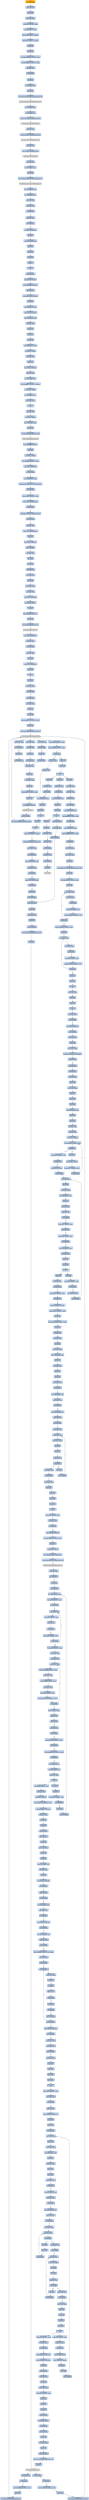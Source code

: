 digraph G {
node[shape=rectangle,style=filled,fillcolor=lightsteelblue,color=lightsteelblue]
bgcolor="transparent"
a0x00459bf2call_0x00468d9b[label="start\ncall 0x00468d9b",color="lightgrey",fillcolor="orange"];
a0x00468d9bmovl_edi_edi[label="0x00468d9b\nmovl %edi, %edi"];
a0x00468d9dpushl_ebp[label="0x00468d9d\npushl %ebp"];
a0x00468d9emovl_esp_ebp[label="0x00468d9e\nmovl %esp, %ebp"];
a0x00468da0subl_0x10UINT8_esp[label="0x00468da0\nsubl $0x10<UINT8>, %esp"];
a0x00468da3movl_0x004a521c_eax[label="0x00468da3\nmovl 0x004a521c, %eax"];
a0x00468da8andl_0x0UINT8__8ebp_[label="0x00468da8\nandl $0x0<UINT8>, -8(%ebp)"];
a0x00468dacandl_0x0UINT8__4ebp_[label="0x00468dac\nandl $0x0<UINT8>, -4(%ebp)"];
a0x00468db0pushl_ebx[label="0x00468db0\npushl %ebx"];
a0x00468db1pushl_edi[label="0x00468db1\npushl %edi"];
a0x00468db2movl_0xbb40e64eUINT32_edi[label="0x00468db2\nmovl $0xbb40e64e<UINT32>, %edi"];
a0x00468db7movl_0xffff0000UINT32_ebx[label="0x00468db7\nmovl $0xffff0000<UINT32>, %ebx"];
a0x00468dbccmpl_edi_eax[label="0x00468dbc\ncmpl %edi, %eax"];
a0x00468dbeje_0x00468dcd[label="0x00468dbe\nje 0x00468dcd"];
a0x00468dcdpushl_esi[label="0x00468dcd\npushl %esi"];
a0x00468dceleal__8ebp__eax[label="0x00468dce\nleal -8(%ebp), %eax"];
a0x00468dd1pushl_eax[label="0x00468dd1\npushl %eax"];
a0x00468dd2call_GetSystemTimeAsFileTime_kernel32_dll[label="0x00468dd2\ncall GetSystemTimeAsFileTime@kernel32.dll"];
GetSystemTimeAsFileTime_kernel32_dll[label="GetSystemTimeAsFileTime@kernel32.dll",color="lightgrey",fillcolor="lightgrey"];
a0x00468dd8movl__4ebp__esi[label="0x00468dd8\nmovl -4(%ebp), %esi"];
a0x00468ddbxorl__8ebp__esi[label="0x00468ddb\nxorl -8(%ebp), %esi"];
a0x00468ddecall_GetCurrentProcessId_kernel32_dll[label="0x00468dde\ncall GetCurrentProcessId@kernel32.dll"];
GetCurrentProcessId_kernel32_dll[label="GetCurrentProcessId@kernel32.dll",color="lightgrey",fillcolor="lightgrey"];
a0x00468de4xorl_eax_esi[label="0x00468de4\nxorl %eax, %esi"];
a0x00468de6call_GetCurrentThreadId_kernel32_dll[label="0x00468de6\ncall GetCurrentThreadId@kernel32.dll"];
GetCurrentThreadId_kernel32_dll[label="GetCurrentThreadId@kernel32.dll",color="lightgrey",fillcolor="lightgrey"];
a0x00468decxorl_eax_esi[label="0x00468dec\nxorl %eax, %esi"];
a0x00468deecall_GetTickCount_kernel32_dll[label="0x00468dee\ncall GetTickCount@kernel32.dll"];
GetTickCount_kernel32_dll[label="GetTickCount@kernel32.dll",color="lightgrey",fillcolor="lightgrey"];
a0x00468df4xorl_eax_esi[label="0x00468df4\nxorl %eax, %esi"];
a0x00468df6leal__16ebp__eax[label="0x00468df6\nleal -16(%ebp), %eax"];
a0x00468df9pushl_eax[label="0x00468df9\npushl %eax"];
a0x00468dfacall_QueryPerformanceCounter_kernel32_dll[label="0x00468dfa\ncall QueryPerformanceCounter@kernel32.dll"];
QueryPerformanceCounter_kernel32_dll[label="QueryPerformanceCounter@kernel32.dll",color="lightgrey",fillcolor="lightgrey"];
a0x00468e00movl__12ebp__eax[label="0x00468e00\nmovl -12(%ebp), %eax"];
a0x00468e03xorl__16ebp__eax[label="0x00468e03\nxorl -16(%ebp), %eax"];
a0x00468e06xorl_eax_esi[label="0x00468e06\nxorl %eax, %esi"];
a0x00468e08cmpl_edi_esi[label="0x00468e08\ncmpl %edi, %esi"];
a0x00468e0ajne_0x00468e13[label="0x00468e0a\njne 0x00468e13"];
a0x00468e13testl_esi_ebx[label="0x00468e13\ntestl %esi, %ebx"];
a0x00468e15jne_0x00468e1e[label="0x00468e15\njne 0x00468e1e"];
a0x00468e1emovl_esi_0x004a521c[label="0x00468e1e\nmovl %esi, 0x004a521c"];
a0x00468e24notl_esi[label="0x00468e24\nnotl %esi"];
a0x00468e26movl_esi_0x004a5220[label="0x00468e26\nmovl %esi, 0x004a5220"];
a0x00468e2cpopl_esi[label="0x00468e2c\npopl %esi"];
a0x00468e2dpopl_edi[label="0x00468e2d\npopl %edi"];
a0x00468e2epopl_ebx[label="0x00468e2e\npopl %ebx"];
a0x00468e2fleave_[label="0x00468e2f\nleave "];
a0x00468e30ret[label="0x00468e30\nret"];
a0x00459bf7jmp_0x00459a74[label="0x00459bf7\njmp 0x00459a74"];
a0x00459a74pushl_0x58UINT8[label="0x00459a74\npushl $0x58<UINT8>"];
a0x00459a76pushl_0x49f590UINT32[label="0x00459a76\npushl $0x49f590<UINT32>"];
a0x00459a7bcall_0x0045911c[label="0x00459a7b\ncall 0x0045911c"];
a0x0045911cpushl_0x457db0UINT32[label="0x0045911c\npushl $0x457db0<UINT32>"];
a0x00459121pushl_fs_0[label="0x00459121\npushl %fs:0"];
a0x00459128movl_0x10esp__eax[label="0x00459128\nmovl 0x10(%esp), %eax"];
a0x0045912cmovl_ebp_0x10esp_[label="0x0045912c\nmovl %ebp, 0x10(%esp)"];
a0x00459130leal_0x10esp__ebp[label="0x00459130\nleal 0x10(%esp), %ebp"];
a0x00459134subl_eax_esp[label="0x00459134\nsubl %eax, %esp"];
a0x00459136pushl_ebx[label="0x00459136\npushl %ebx"];
a0x00459137pushl_esi[label="0x00459137\npushl %esi"];
a0x00459138pushl_edi[label="0x00459138\npushl %edi"];
a0x00459139movl_0x004a521c_eax[label="0x00459139\nmovl 0x004a521c, %eax"];
a0x0045913exorl_eax__4ebp_[label="0x0045913e\nxorl %eax, -4(%ebp)"];
a0x00459141xorl_ebp_eax[label="0x00459141\nxorl %ebp, %eax"];
a0x00459143pushl_eax[label="0x00459143\npushl %eax"];
a0x00459144movl_esp__24ebp_[label="0x00459144\nmovl %esp, -24(%ebp)"];
a0x00459147pushl__8ebp_[label="0x00459147\npushl -8(%ebp)"];
a0x0045914amovl__4ebp__eax[label="0x0045914a\nmovl -4(%ebp), %eax"];
a0x0045914dmovl_0xfffffffeUINT32__4ebp_[label="0x0045914d\nmovl $0xfffffffe<UINT32>, -4(%ebp)"];
a0x00459154movl_eax__8ebp_[label="0x00459154\nmovl %eax, -8(%ebp)"];
a0x00459157leal__16ebp__eax[label="0x00459157\nleal -16(%ebp), %eax"];
a0x0045915amovl_eax_fs_0[label="0x0045915a\nmovl %eax, %fs:0"];
a0x00459160ret[label="0x00459160\nret"];
a0x00459a80xorl_esi_esi[label="0x00459a80\nxorl %esi, %esi"];
a0x00459a82movl_esi__4ebp_[label="0x00459a82\nmovl %esi, -4(%ebp)"];
a0x00459a85leal__104ebp__eax[label="0x00459a85\nleal -104(%ebp), %eax"];
a0x00459a88pushl_eax[label="0x00459a88\npushl %eax"];
a0x00459a89call_GetStartupInfoA_kernel32_dll[label="0x00459a89\ncall GetStartupInfoA@kernel32.dll"];
GetStartupInfoA_kernel32_dll[label="GetStartupInfoA@kernel32.dll",color="lightgrey",fillcolor="lightgrey"];
a0x00459a8fpushl_0xfffffffeUINT8[label="0x00459a8f\npushl $0xfffffffe<UINT8>"];
a0x00459a91popl_edi[label="0x00459a91\npopl %edi"];
a0x00459a92movl_edi__4ebp_[label="0x00459a92\nmovl %edi, -4(%ebp)"];
a0x00459a95movl_0x5a4dUINT32_eax[label="0x00459a95\nmovl $0x5a4d<UINT32>, %eax"];
a0x00459a9acmpw_ax_0x00400000[label="0x00459a9a\ncmpw %ax, 0x00400000"];
a0x00459aa1jne_0x00459adb[label="0x00459aa1\njne 0x00459adb"];
a0x00459aa3movl_0x0040003c_eax[label="0x00459aa3\nmovl 0x0040003c, %eax"];
a0x00459aa8cmpl_0x4550UINT32_0x400000eax_[label="0x00459aa8\ncmpl $0x4550<UINT32>, 0x400000(%eax)"];
a0x00459ab2jne_0x00459adb[label="0x00459ab2\njne 0x00459adb"];
a0x00459ab4movl_0x10bUINT32_ecx[label="0x00459ab4\nmovl $0x10b<UINT32>, %ecx"];
a0x00459ab9cmpw_cx_0x400018eax_[label="0x00459ab9\ncmpw %cx, 0x400018(%eax)"];
a0x00459ac0jne_0x00459adb[label="0x00459ac0\njne 0x00459adb"];
a0x00459ac2cmpl_0xeUINT8_0x400074eax_[label="0x00459ac2\ncmpl $0xe<UINT8>, 0x400074(%eax)"];
a0x00459ac9jbe_0x00459adb[label="0x00459ac9\njbe 0x00459adb"];
a0x00459acbxorl_ecx_ecx[label="0x00459acb\nxorl %ecx, %ecx"];
a0x00459acdcmpl_esi_0x4000e8eax_[label="0x00459acd\ncmpl %esi, 0x4000e8(%eax)"];
a0x00459ad3setne_cl[label="0x00459ad3\nsetne %cl"];
a0x00459ad6movl_ecx__28ebp_[label="0x00459ad6\nmovl %ecx, -28(%ebp)"];
a0x00459ad9jmp_0x00459ade[label="0x00459ad9\njmp 0x00459ade"];
a0x00459adexorl_ebx_ebx[label="0x00459ade\nxorl %ebx, %ebx"];
a0x00459ae0incl_ebx[label="0x00459ae0\nincl %ebx"];
a0x00459ae1pushl_ebx[label="0x00459ae1\npushl %ebx"];
a0x00459ae2call_0x0045eeaa[label="0x00459ae2\ncall 0x0045eeaa"];
a0x0045eeaamovl_edi_edi[label="0x0045eeaa\nmovl %edi, %edi"];
a0x0045eeacpushl_ebp[label="0x0045eeac\npushl %ebp"];
a0x0045eeadmovl_esp_ebp[label="0x0045eead\nmovl %esp, %ebp"];
a0x0045eeafxorl_eax_eax[label="0x0045eeaf\nxorl %eax, %eax"];
a0x0045eeb1cmpl_eax_0x8ebp_[label="0x0045eeb1\ncmpl %eax, 0x8(%ebp)"];
a0x0045eeb4pushl_0x0UINT8[label="0x0045eeb4\npushl $0x0<UINT8>"];
a0x0045eeb6sete_al[label="0x0045eeb6\nsete %al"];
a0x0045eeb9pushl_0x1000UINT32[label="0x0045eeb9\npushl $0x1000<UINT32>"];
a0x0045eebepushl_eax[label="0x0045eebe\npushl %eax"];
a0x0045eebfcall_HeapCreate_kernel32_dll[label="0x0045eebf\ncall HeapCreate@kernel32.dll"];
HeapCreate_kernel32_dll[label="HeapCreate@kernel32.dll",color="lightgrey",fillcolor="lightgrey"];
a0x0045eec5movl_eax_0x004b6b78[label="0x0045eec5\nmovl %eax, 0x004b6b78"];
a0x0045eecatestl_eax_eax[label="0x0045eeca\ntestl %eax, %eax"];
a0x0045eeccjne_0x0045eed0[label="0x0045eecc\njne 0x0045eed0"];
a0x0045eed0xorl_eax_eax[label="0x0045eed0\nxorl %eax, %eax"];
a0x0045eed2incl_eax[label="0x0045eed2\nincl %eax"];
a0x0045eed3movl_eax_0x004b897c[label="0x0045eed3\nmovl %eax, 0x004b897c"];
a0x0045eed8popl_ebp[label="0x0045eed8\npopl %ebp"];
a0x0045eed9ret[label="0x0045eed9\nret"];
a0x00459ae7popl_ecx[label="0x00459ae7\npopl %ecx"];
a0x00459ae8testl_eax_eax[label="0x00459ae8\ntestl %eax, %eax"];
a0x00459aeajne_0x00459af4[label="0x00459aea\njne 0x00459af4"];
a0x00459af4call_0x0045ed1d[label="0x00459af4\ncall 0x0045ed1d"];
a0x0045ed1dmovl_edi_edi[label="0x0045ed1d\nmovl %edi, %edi"];
a0x0045ed1fpushl_esi[label="0x0045ed1f\npushl %esi"];
a0x0045ed20pushl_edi[label="0x0045ed20\npushl %edi"];
a0x0045ed21movl_0x48ee24UINT32_esi[label="0x0045ed21\nmovl $0x48ee24<UINT32>, %esi"];
a0x0045ed26pushl_esi[label="0x0045ed26\npushl %esi"];
a0x0045ed27call_GetModuleHandleW_kernel32_dll[label="0x0045ed27\ncall GetModuleHandleW@kernel32.dll"];
GetModuleHandleW_kernel32_dll[label="GetModuleHandleW@kernel32.dll",color="lightgrey",fillcolor="lightgrey"];
a0x0045ed2dtestl_eax_eax[label="0x0045ed2d\ntestl %eax, %eax"];
a0x0045ed2fjne_0x0045ed38[label="0x0045ed2f\njne 0x0045ed38"];
a0x0045ed31pushl_esi[label="0x0045ed31\npushl %esi"];
a0x0045ed32call_0x00457822[label="0x0045ed32\ncall 0x00457822"];
a0x00457822movl_edi_edi[label="0x00457822\nmovl %edi, %edi"];
a0x00457824pushl_ebp[label="0x00457824\npushl %ebp"];
a0x00457825movl_esp_ebp[label="0x00457825\nmovl %esp, %ebp"];
a0x00457827pushl_edi[label="0x00457827\npushl %edi"];
a0x00457828movl_0x3e8UINT32_edi[label="0x00457828\nmovl $0x3e8<UINT32>, %edi"];
a0x0045782dpushl_edi[label="0x0045782d\npushl %edi"];
a0x0045782ecall_Sleep_kernel32_dll[label="0x0045782e\ncall Sleep@kernel32.dll"];
Sleep_kernel32_dll[label="Sleep@kernel32.dll",color="lightgrey",fillcolor="lightgrey"];
a0x00457834pushl_0x8ebp_[label="0x00457834\npushl 0x8(%ebp)"];
a0x00457837call_GetModuleHandleW_kernel32_dll[label="0x00457837\ncall GetModuleHandleW@kernel32.dll"];
a0x0045783daddl_0x3e8UINT32_edi[label="0x0045783d\naddl $0x3e8<UINT32>, %edi"];
a0x00457843cmpl_0xea60UINT32_edi[label="0x00457843\ncmpl $0xea60<UINT32>, %edi"];
a0x00457849ja_0x0045784f[label="0x00457849\nja 0x0045784f"];
a0x0045784btestl_eax_eax[label="0x0045784b\ntestl %eax, %eax"];
a0x0045784dje_0x0045782d[label="0x0045784d\nje 0x0045782d"];
a0x0045784fpopl_edi[label="0x0045784f\npopl %edi"];
a0x00457850popl_ebp[label="0x00457850\npopl %ebp"];
a0x00457851ret[label="0x00457851\nret"];
a0x0045ed37popl_ecx[label="0x0045ed37\npopl %ecx"];
a0x0045ed38movl_eax_edi[label="0x0045ed38\nmovl %eax, %edi"];
a0x0045ed3atestl_edi_edi[label="0x0045ed3a\ntestl %edi, %edi"];
a0x0045ed3cje_0x0045eea0[label="0x0045ed3c\nje 0x0045eea0"];
a0x0045eea0call_0x0045e9c9[label="0x0045eea0\ncall 0x0045e9c9"];
a0x0045e9c9movl_0x004a53f0_eax[label="0x0045e9c9\nmovl 0x004a53f0, %eax"];
a0x0045e9cecmpl_0xffffffffUINT8_eax[label="0x0045e9ce\ncmpl $0xffffffff<UINT8>, %eax"];
a0x0045e9d1je_0x0045e9e9[label="0x0045e9d1\nje 0x0045e9e9"];
a0x0045e9e9movl_0x004a53f4_eax[label="0x0045e9e9\nmovl 0x004a53f4, %eax"];
a0x0045e9eecmpl_0xffffffffUINT8_eax[label="0x0045e9ee\ncmpl $0xffffffff<UINT8>, %eax"];
a0x0045e9f1je_0x0045ea01[label="0x0045e9f1\nje 0x0045ea01"];
a0x0045ea01jmp_0x0045ef25[label="0x0045ea01\njmp 0x0045ef25"];
a0x0045ef25movl_edi_edi[label="0x0045ef25\nmovl %edi, %edi"];
a0x0045ef27pushl_ebx[label="0x0045ef27\npushl %ebx"];
a0x0045ef28movl_DeleteCriticalSection_kernel32_dll_ebx[label="0x0045ef28\nmovl DeleteCriticalSection@kernel32.dll, %ebx"];
a0x0045ef2epushl_esi[label="0x0045ef2e\npushl %esi"];
a0x0045ef2fmovl_0x4a5400UINT32_esi[label="0x0045ef2f\nmovl $0x4a5400<UINT32>, %esi"];
a0x0045ef34pushl_edi[label="0x0045ef34\npushl %edi"];
a0x0045ef35movl_esi__edi[label="0x0045ef35\nmovl (%esi), %edi"];
a0x0045ef37testl_edi_edi[label="0x0045ef37\ntestl %edi, %edi"];
a0x0045ef39je_0x0045ef4e[label="0x0045ef39\nje 0x0045ef4e"];
a0x0045ef4eaddl_0x8UINT8_esi[label="0x0045ef4e\naddl $0x8<UINT8>, %esi"];
a0x0045ef51cmpl_0x4a5520UINT32_esi[label="0x0045ef51\ncmpl $0x4a5520<UINT32>, %esi"];
a0x0045ef57jl_0x0045ef35[label="0x0045ef57\njl 0x0045ef35"];
a0x0045ef59movl_0x4a5400UINT32_esi[label="0x0045ef59\nmovl $0x4a5400<UINT32>, %esi"];
a0x0045ef5epopl_edi[label="0x0045ef5e\npopl %edi"];
a0x0045ef5fmovl_esi__eax[label="0x0045ef5f\nmovl (%esi), %eax"];
a0x0045ef61testl_eax_eax[label="0x0045ef61\ntestl %eax, %eax"];
a0x0045ef63je_0x0045ef6e[label="0x0045ef63\nje 0x0045ef6e"];
a0x0045ef6eaddl_0x8UINT8_esi[label="0x0045ef6e\naddl $0x8<UINT8>, %esi"];
a0x0045ef71cmpl_0x4a5520UINT32_esi[label="0x0045ef71\ncmpl $0x4a5520<UINT32>, %esi"];
a0x0045ef77jl_0x0045ef5f[label="0x0045ef77\njl 0x0045ef5f"];
a0x0045ef79popl_esi[label="0x0045ef79\npopl %esi"];
a0x0045ef7apopl_ebx[label="0x0045ef7a\npopl %ebx"];
a0x0045ef7bret[label="0x0045ef7b\nret"];
a0x0045eea5xorl_eax_eax[label="0x0045eea5\nxorl %eax, %eax"];
a0x0045eea7popl_edi[label="0x0045eea7\npopl %edi"];
a0x0045eea8popl_esi[label="0x0045eea8\npopl %esi"];
a0x0045eea9ret[label="0x0045eea9\nret"];
a0x00459af9testl_eax_eax[label="0x00459af9\ntestl %eax, %eax"];
a0x00459afbjne_0x00459b05[label="0x00459afb\njne 0x00459b05"];
a0x00459afdpushl_0x10UINT8[label="0x00459afd\npushl $0x10<UINT8>"];
a0x00459affcall_0x00459a4b[label="0x00459aff\ncall 0x00459a4b"];
a0x00459a4bmovl_edi_edi[label="0x00459a4b\nmovl %edi, %edi"];
a0x00459a4dpushl_ebp[label="0x00459a4d\npushl %ebp"];
a0x00459a4emovl_esp_ebp[label="0x00459a4e\nmovl %esp, %ebp"];
a0x00459a50cmpl_0x1UINT8_0x004b6b54[label="0x00459a50\ncmpl $0x1<UINT8>, 0x004b6b54"];
a0x00459a57jne_0x00459a5e[label="0x00459a57\njne 0x00459a5e"];
a0x00459a5epushl_0x8ebp_[label="0x00459a5e\npushl 0x8(%ebp)"];
a0x00459a61call_0x00464aa4[label="0x00459a61\ncall 0x00464aa4"];
a0x00464aa4movl_edi_edi[label="0x00464aa4\nmovl %edi, %edi"];
a0x00464aa6pushl_ebp[label="0x00464aa6\npushl %ebp"];
a0x00464aa7movl_esp_ebp[label="0x00464aa7\nmovl %esp, %ebp"];
a0x00464aa9pushl_ecx[label="0x00464aa9\npushl %ecx"];
a0x00464aaapushl_ecx[label="0x00464aaa\npushl %ecx"];
a0x00464aabpushl_ebx[label="0x00464aab\npushl %ebx"];
a0x00464aacmovl_0x8ebp__ebx[label="0x00464aac\nmovl 0x8(%ebp), %ebx"];
a0x00464aafpushl_esi[label="0x00464aaf\npushl %esi"];
a0x00464ab0pushl_edi[label="0x00464ab0\npushl %edi"];
a0x00464ab1xorl_esi_esi[label="0x00464ab1\nxorl %esi, %esi"];
a0x00464ab3xorl_edi_edi[label="0x00464ab3\nxorl %edi, %edi"];
a0x00464ab5movl_edi__4ebp_[label="0x00464ab5\nmovl %edi, -4(%ebp)"];
a0x00464ab8cmpl_0x4a5e58edi8__ebx[label="0x00464ab8\ncmpl 0x4a5e58(,%edi,8), %ebx"];
a0x00464abfje_0x00464aca[label="0x00464abf\nje 0x00464aca"];
a0x00464ac1incl_edi[label="0x00464ac1\nincl %edi"];
a0x00464ac2movl_edi__4ebp_[label="0x00464ac2\nmovl %edi, -4(%ebp)"];
a0x00464ac5cmpl_0x17UINT8_edi[label="0x00464ac5\ncmpl $0x17<UINT8>, %edi"];
a0x00464ac8jb_0x00464ab8[label="0x00464ac8\njb 0x00464ab8"];
a0x00464acacmpl_0x17UINT8_edi[label="0x00464aca\ncmpl $0x17<UINT8>, %edi"];
a0x00464acdjae_0x00464c4a[label="0x00464acd\njae 0x00464c4a"];
a0x00464ad3pushl_0x3UINT8[label="0x00464ad3\npushl $0x3<UINT8>"];
a0x00464ad5call_0x0046d33d[label="0x00464ad5\ncall 0x0046d33d"];
a0x0046d33dmovl_edi_edi[label="0x0046d33d\nmovl %edi, %edi"];
a0x0046d33fpushl_ebp[label="0x0046d33f\npushl %ebp"];
a0x0046d340movl_esp_ebp[label="0x0046d340\nmovl %esp, %ebp"];
a0x0046d342movl_0x8ebp__ecx[label="0x0046d342\nmovl 0x8(%ebp), %ecx"];
a0x0046d345pushl_esi[label="0x0046d345\npushl %esi"];
a0x0046d346xorl_esi_esi[label="0x0046d346\nxorl %esi, %esi"];
a0x0046d348cmpl_esi_ecx[label="0x0046d348\ncmpl %esi, %ecx"];
a0x0046d34ajl_0x0046d36a[label="0x0046d34a\njl 0x0046d36a"];
a0x0046d34ccmpl_0x2UINT8_ecx[label="0x0046d34c\ncmpl $0x2<UINT8>, %ecx"];
a0x0046d34fjle_0x0046d35d[label="0x0046d34f\njle 0x0046d35d"];
a0x0046d351cmpl_0x3UINT8_ecx[label="0x0046d351\ncmpl $0x3<UINT8>, %ecx"];
a0x0046d354jne_0x0046d36a[label="0x0046d354\njne 0x0046d36a"];
a0x0046d356movl_0x004b6b54_eax[label="0x0046d356\nmovl 0x004b6b54, %eax"];
a0x0046d35bjmp_0x0046d385[label="0x0046d35b\njmp 0x0046d385"];
a0x0046d385popl_esi[label="0x0046d385\npopl %esi"];
a0x0046d386popl_ebp[label="0x0046d386\npopl %ebp"];
a0x0046d387ret[label="0x0046d387\nret"];
a0x00464adapopl_ecx[label="0x00464ada\npopl %ecx"];
a0x00464adbcmpl_0x1UINT8_eax[label="0x00464adb\ncmpl $0x1<UINT8>, %eax"];
a0x00464adeje_0x00464c18[label="0x00464ade\nje 0x00464c18"];
a0x00464ae4pushl_0x3UINT8[label="0x00464ae4\npushl $0x3<UINT8>"];
a0x00464ae6call_0x0046d33d[label="0x00464ae6\ncall 0x0046d33d"];
a0x00464aebpopl_ecx[label="0x00464aeb\npopl %ecx"];
a0x00464aectestl_eax_eax[label="0x00464aec\ntestl %eax, %eax"];
a0x00464aeejne_0x00464afd[label="0x00464aee\njne 0x00464afd"];
a0x00464afdcmpl_0xfcUINT32_ebx[label="0x00464afd\ncmpl $0xfc<UINT32>, %ebx"];
a0x00464b03je_0x00464c4a[label="0x00464b03\nje 0x00464c4a"];
a0x00464b09pushl_0x48f598UINT32[label="0x00464b09\npushl $0x48f598<UINT32>"];
a0x00464b0emovl_0x314UINT32_ebx[label="0x00464b0e\nmovl $0x314<UINT32>, %ebx"];
a0x00464b13pushl_ebx[label="0x00464b13\npushl %ebx"];
a0x00464b14movl_0x4b7048UINT32_edi[label="0x00464b14\nmovl $0x4b7048<UINT32>, %edi"];
a0x00464b19pushl_edi[label="0x00464b19\npushl %edi"];
a0x00464b1acall_0x00459f07[label="0x00464b1a\ncall 0x00459f07"];
a0x00459f07movl_edi_edi[label="0x00459f07\nmovl %edi, %edi"];
a0x00459f09pushl_ebp[label="0x00459f09\npushl %ebp"];
a0x00459f0amovl_esp_ebp[label="0x00459f0a\nmovl %esp, %ebp"];
a0x00459f0cmovl_0x8ebp__ecx[label="0x00459f0c\nmovl 0x8(%ebp), %ecx"];
a0x00459f0fpushl_ebx[label="0x00459f0f\npushl %ebx"];
a0x00459f10xorl_ebx_ebx[label="0x00459f10\nxorl %ebx, %ebx"];
a0x00459f12pushl_esi[label="0x00459f12\npushl %esi"];
a0x00459f13pushl_edi[label="0x00459f13\npushl %edi"];
a0x00459f14cmpl_ebx_ecx[label="0x00459f14\ncmpl %ebx, %ecx"];
a0x00459f16je_0x00459f1f[label="0x00459f16\nje 0x00459f1f"];
a0x00459f18movl_0xcebp__edi[label="0x00459f18\nmovl 0xc(%ebp), %edi"];
a0x00459f1bcmpl_ebx_edi[label="0x00459f1b\ncmpl %ebx, %edi"];
a0x00459f1dja_0x00459f3a[label="0x00459f1d\nja 0x00459f3a"];
a0x00459f3amovl_0x10ebp__esi[label="0x00459f3a\nmovl 0x10(%ebp), %esi"];
a0x00459f3dcmpl_ebx_esi[label="0x00459f3d\ncmpl %ebx, %esi"];
a0x00459f3fjne_0x00459f45[label="0x00459f3f\njne 0x00459f45"];
a0x00459f45movl_ecx_edx[label="0x00459f45\nmovl %ecx, %edx"];
a0x00459f47movb_esi__al[label="0x00459f47\nmovb (%esi), %al"];
a0x00459f49movb_al_edx_[label="0x00459f49\nmovb %al, (%edx)"];
a0x00459f4bincl_edx[label="0x00459f4b\nincl %edx"];
a0x00459f4cincl_esi[label="0x00459f4c\nincl %esi"];
a0x00459f4dcmpb_bl_al[label="0x00459f4d\ncmpb %bl, %al"];
a0x00459f4fje_0x00459f54[label="0x00459f4f\nje 0x00459f54"];
a0x00459f51decl_edi[label="0x00459f51\ndecl %edi"];
a0x00459f52jne_0x00459f47[label="0x00459f52\njne 0x00459f47"];
a0x00459f54cmpl_ebx_edi[label="0x00459f54\ncmpl %ebx, %edi"];
a0x00459f56jne_0x00459f68[label="0x00459f56\njne 0x00459f68"];
a0x00459f68xorl_eax_eax[label="0x00459f68\nxorl %eax, %eax"];
a0x00459f6apopl_edi[label="0x00459f6a\npopl %edi"];
a0x00459f6bpopl_esi[label="0x00459f6b\npopl %esi"];
a0x00459f6cpopl_ebx[label="0x00459f6c\npopl %ebx"];
a0x00459f6dpopl_ebp[label="0x00459f6d\npopl %ebp"];
a0x00459f6eret[label="0x00459f6e\nret"];
a0x00464b1faddl_0xcUINT8_esp[label="0x00464b1f\naddl $0xc<UINT8>, %esp"];
a0x00464b22testl_eax_eax[label="0x00464b22\ntestl %eax, %eax"];
a0x00464b24je_0x00464b33[label="0x00464b24\nje 0x00464b33"];
a0x00464b33pushl_0x104UINT32[label="0x00464b33\npushl $0x104<UINT32>"];
a0x00464b38movl_0x4b7061UINT32_esi[label="0x00464b38\nmovl $0x4b7061<UINT32>, %esi"];
a0x00464b3dpushl_esi[label="0x00464b3d\npushl %esi"];
a0x00464b3epushl_0x0UINT8[label="0x00464b3e\npushl $0x0<UINT8>"];
a0x00464b40movb_0x0UINT8_0x004b7165[label="0x00464b40\nmovb $0x0<UINT8>, 0x004b7165"];
a0x00464b47call_GetModuleFileNameA_kernel32_dll[label="0x00464b47\ncall GetModuleFileNameA@kernel32.dll"];
GetModuleFileNameA_kernel32_dll[label="GetModuleFileNameA@kernel32.dll",color="lightgrey",fillcolor="lightgrey"];
a0x00464b4dtestl_eax_eax[label="0x00464b4d\ntestl %eax, %eax"];
a0x00464b4fjne_0x00464b77[label="0x00464b4f\njne 0x00464b77"];
a0x00464b77pushl_esi[label="0x00464b77\npushl %esi"];
a0x00464b78call_0x00459cd0[label="0x00464b78\ncall 0x00459cd0"];
a0x00459cd0movl_0x4esp__ecx[label="0x00459cd0\nmovl 0x4(%esp), %ecx"];
a0x00459cd4testl_0x3UINT32_ecx[label="0x00459cd4\ntestl $0x3<UINT32>, %ecx"];
a0x00459cdaje_0x00459d00[label="0x00459cda\nje 0x00459d00"];
a0x00459cdcmovb_ecx__al[label="0x00459cdc\nmovb (%ecx), %al"];
a0x00459cdeaddl_0x1UINT8_ecx[label="0x00459cde\naddl $0x1<UINT8>, %ecx"];
a0x00459ce1testb_al_al[label="0x00459ce1\ntestb %al, %al"];
a0x00459ce3je_0x00459d33[label="0x00459ce3\nje 0x00459d33"];
a0x00459ce5testl_0x3UINT32_ecx[label="0x00459ce5\ntestl $0x3<UINT32>, %ecx"];
a0x00459cebjne_0x00459cdc[label="0x00459ceb\njne 0x00459cdc"];
a0x00459cedaddl_0x0UINT32_eax[label="0x00459ced\naddl $0x0<UINT32>, %eax"];
a0x00459cf2leal_esp__esp[label="0x00459cf2\nleal (%esp), %esp"];
a0x00459cf9leal_esp__esp[label="0x00459cf9\nleal (%esp), %esp"];
a0x00459d00movl_ecx__eax[label="0x00459d00\nmovl (%ecx), %eax"];
a0x00459d02movl_0x7efefeffUINT32_edx[label="0x00459d02\nmovl $0x7efefeff<UINT32>, %edx"];
a0x00459d07addl_eax_edx[label="0x00459d07\naddl %eax, %edx"];
a0x00459d09xorl_0xffffffffUINT8_eax[label="0x00459d09\nxorl $0xffffffff<UINT8>, %eax"];
a0x00459d0cxorl_edx_eax[label="0x00459d0c\nxorl %edx, %eax"];
a0x00459d0eaddl_0x4UINT8_ecx[label="0x00459d0e\naddl $0x4<UINT8>, %ecx"];
a0x00459d11testl_0x81010100UINT32_eax[label="0x00459d11\ntestl $0x81010100<UINT32>, %eax"];
a0x00459d16je_0x00459d00[label="0x00459d16\nje 0x00459d00"];
a0x00459d18movl__4ecx__eax[label="0x00459d18\nmovl -4(%ecx), %eax"];
a0x00459d1btestb_al_al[label="0x00459d1b\ntestb %al, %al"];
a0x00459d1dje_0x00459d51[label="0x00459d1d\nje 0x00459d51"];
a0x00459d1ftestb_ah_ah[label="0x00459d1f\ntestb %ah, %ah"];
a0x00459d21je_0x00459d47[label="0x00459d21\nje 0x00459d47"];
a0x00459d23testl_0xff0000UINT32_eax[label="0x00459d23\ntestl $0xff0000<UINT32>, %eax"];
a0x00459d28je_0x00459d3d[label="0x00459d28\nje 0x00459d3d"];
a0x00459d2atestl_0xff000000UINT32_eax[label="0x00459d2a\ntestl $0xff000000<UINT32>, %eax"];
a0x00459d2fje_0x00459d33[label="0x00459d2f\nje 0x00459d33"];
a0x00459d33leal__1ecx__eax[label="0x00459d33\nleal -1(%ecx), %eax"];
a0x00459d36movl_0x4esp__ecx[label="0x00459d36\nmovl 0x4(%esp), %ecx"];
a0x00459d3asubl_ecx_eax[label="0x00459d3a\nsubl %ecx, %eax"];
a0x00459d3cret[label="0x00459d3c\nret"];
a0x00464b7dincl_eax[label="0x00464b7d\nincl %eax"];
a0x00464b7epopl_ecx[label="0x00464b7e\npopl %ecx"];
a0x00464b7fcmpl_0x3cUINT8_eax[label="0x00464b7f\ncmpl $0x3c<UINT8>, %eax"];
a0x00464b82jbe_0x00464bbc[label="0x00464b82\njbe 0x00464bbc"];
a0x00464b84pushl_esi[label="0x00464b84\npushl %esi"];
a0x00464b85call_0x00459cd0[label="0x00464b85\ncall 0x00459cd0"];
a0x00464b8asubl_0x3bUINT8_esi[label="0x00464b8a\nsubl $0x3b<UINT8>, %esi"];
a0x00464b8daddl_esi_eax[label="0x00464b8d\naddl %esi, %eax"];
a0x00464b8fpushl_0x3UINT8[label="0x00464b8f\npushl $0x3<UINT8>"];
a0x00464b91movl_0x4b735cUINT32_ecx[label="0x00464b91\nmovl $0x4b735c<UINT32>, %ecx"];
a0x00464b96pushl_0x48f57cUINT32[label="0x00464b96\npushl $0x48f57c<UINT32>"];
a0x00464b9bsubl_eax_ecx[label="0x00464b9b\nsubl %eax, %ecx"];
a0x00464b9dpushl_ecx[label="0x00464b9d\npushl %ecx"];
a0x00464b9epushl_eax[label="0x00464b9e\npushl %eax"];
a0x00464b9fcall_0x0045bb67[label="0x00464b9f\ncall 0x0045bb67"];
a0x0045bb67movl_edi_edi[label="0x0045bb67\nmovl %edi, %edi"];
a0x0045bb69pushl_ebp[label="0x0045bb69\npushl %ebp"];
a0x0045bb6amovl_esp_ebp[label="0x0045bb6a\nmovl %esp, %ebp"];
a0x0045bb6cpushl_ebx[label="0x0045bb6c\npushl %ebx"];
a0x0045bb6dpushl_esi[label="0x0045bb6d\npushl %esi"];
a0x0045bb6emovl_0x8ebp__esi[label="0x0045bb6e\nmovl 0x8(%ebp), %esi"];
a0x0045bb71xorl_ebx_ebx[label="0x0045bb71\nxorl %ebx, %ebx"];
a0x0045bb73pushl_edi[label="0x0045bb73\npushl %edi"];
a0x0045bb74cmpl_ebx_0x14ebp_[label="0x0045bb74\ncmpl %ebx, 0x14(%ebp)"];
a0x0045bb77jne_0x0045bb89[label="0x0045bb77\njne 0x0045bb89"];
a0x0045bb89cmpl_ebx_esi[label="0x0045bb89\ncmpl %ebx, %esi"];
a0x0045bb8bje_0x0045bb94[label="0x0045bb8b\nje 0x0045bb94"];
a0x0045bb8dmovl_0xcebp__edi[label="0x0045bb8d\nmovl 0xc(%ebp), %edi"];
a0x0045bb90cmpl_ebx_edi[label="0x0045bb90\ncmpl %ebx, %edi"];
a0x0045bb92ja_0x0045bbaf[label="0x0045bb92\nja 0x0045bbaf"];
a0x0045bbafcmpl_ebx_0x14ebp_[label="0x0045bbaf\ncmpl %ebx, 0x14(%ebp)"];
a0x0045bbb2jne_0x0045bbb8[label="0x0045bbb2\njne 0x0045bbb8"];
a0x0045bbb8movl_0x10ebp__edx[label="0x0045bbb8\nmovl 0x10(%ebp), %edx"];
a0x0045bbbbcmpl_ebx_edx[label="0x0045bbbb\ncmpl %ebx, %edx"];
a0x0045bbbdjne_0x0045bbc3[label="0x0045bbbd\njne 0x0045bbc3"];
a0x0045bbc3cmpl_0xffffffffUINT8_0x14ebp_[label="0x0045bbc3\ncmpl $0xffffffff<UINT8>, 0x14(%ebp)"];
a0x0045bbc7movl_esi_eax[label="0x0045bbc7\nmovl %esi, %eax"];
a0x0045bbc9jne_0x0045bbda[label="0x0045bbc9\njne 0x0045bbda"];
a0x0045bbdamovb_edx__cl[label="0x0045bbda\nmovb (%edx), %cl"];
a0x0045bbdcmovb_cl_eax_[label="0x0045bbdc\nmovb %cl, (%eax)"];
a0x0045bbdeincl_eax[label="0x0045bbde\nincl %eax"];
a0x0045bbdfincl_edx[label="0x0045bbdf\nincl %edx"];
a0x0045bbe0cmpb_bl_cl[label="0x0045bbe0\ncmpb %bl, %cl"];
a0x0045bbe2je_0x0045bbec[label="0x0045bbe2\nje 0x0045bbec"];
a0x0045bbe4decl_edi[label="0x0045bbe4\ndecl %edi"];
a0x0045bbe5je_0x0045bbec[label="0x0045bbe5\nje 0x0045bbec"];
a0x0045bbe7decl_0x14ebp_[label="0x0045bbe7\ndecl 0x14(%ebp)"];
a0x0045bbeajne_0x0045bbda[label="0x0045bbea\njne 0x0045bbda"];
a0x0045bbeccmpl_ebx_0x14ebp_[label="0x0045bbec\ncmpl %ebx, 0x14(%ebp)"];
a0x0045bbefjne_0x0045bbf3[label="0x0045bbef\njne 0x0045bbf3"];
a0x0045bbf1movb_bl_eax_[label="0x0045bbf1\nmovb %bl, (%eax)"];
a0x0045bbf3cmpl_ebx_edi[label="0x0045bbf3\ncmpl %ebx, %edi"];
a0x0045bbf5jne_0x0045bb82[label="0x0045bbf5\njne 0x0045bb82"];
a0x0045bb82xorl_eax_eax[label="0x0045bb82\nxorl %eax, %eax"];
a0x0045bb84popl_edi[label="0x0045bb84\npopl %edi"];
a0x0045bb85popl_esi[label="0x0045bb85\npopl %esi"];
a0x0045bb86popl_ebx[label="0x0045bb86\npopl %ebx"];
a0x0045bb87popl_ebp[label="0x0045bb87\npopl %ebp"];
a0x0045bb88ret[label="0x0045bb88\nret"];
a0x00464ba4addl_0x14UINT8_esp[label="0x00464ba4\naddl $0x14<UINT8>, %esp"];
a0x00464ba7testl_eax_eax[label="0x00464ba7\ntestl %eax, %eax"];
a0x00464ba9je_0x00464bbc[label="0x00464ba9\nje 0x00464bbc"];
a0x00464bbcxorl_esi_esi[label="0x00464bbc\nxorl %esi, %esi"];
a0x00464bbepushl_0x48f578UINT32[label="0x00464bbe\npushl $0x48f578<UINT32>"];
a0x00464bc3pushl_ebx[label="0x00464bc3\npushl %ebx"];
a0x00464bc4pushl_edi[label="0x00464bc4\npushl %edi"];
a0x00464bc5call_0x00459f6f[label="0x00464bc5\ncall 0x00459f6f"];
a0x00459f6fmovl_edi_edi[label="0x00459f6f\nmovl %edi, %edi"];
a0x00459f71pushl_ebp[label="0x00459f71\npushl %ebp"];
a0x00459f72movl_esp_ebp[label="0x00459f72\nmovl %esp, %ebp"];
a0x00459f74movl_0x8ebp__eax[label="0x00459f74\nmovl 0x8(%ebp), %eax"];
a0x00459f77pushl_ebx[label="0x00459f77\npushl %ebx"];
a0x00459f78xorl_ebx_ebx[label="0x00459f78\nxorl %ebx, %ebx"];
a0x00459f7apushl_esi[label="0x00459f7a\npushl %esi"];
a0x00459f7bpushl_edi[label="0x00459f7b\npushl %edi"];
a0x00459f7ccmpl_ebx_eax[label="0x00459f7c\ncmpl %ebx, %eax"];
a0x00459f7eje_0x00459f87[label="0x00459f7e\nje 0x00459f87"];
a0x00459f80movl_0xcebp__edi[label="0x00459f80\nmovl 0xc(%ebp), %edi"];
a0x00459f83cmpl_ebx_edi[label="0x00459f83\ncmpl %ebx, %edi"];
a0x00459f85ja_0x00459fa2[label="0x00459f85\nja 0x00459fa2"];
a0x00459fa2movl_0x10ebp__esi[label="0x00459fa2\nmovl 0x10(%ebp), %esi"];
a0x00459fa5cmpl_ebx_esi[label="0x00459fa5\ncmpl %ebx, %esi"];
a0x00459fa7jne_0x00459fad[label="0x00459fa7\njne 0x00459fad"];
a0x00459fadmovl_eax_edx[label="0x00459fad\nmovl %eax, %edx"];
a0x00459fafcmpb_bl_edx_[label="0x00459faf\ncmpb %bl, (%edx)"];
a0x00459fb1je_0x00459fb7[label="0x00459fb1\nje 0x00459fb7"];
a0x00459fb3incl_edx[label="0x00459fb3\nincl %edx"];
a0x00459fb4decl_edi[label="0x00459fb4\ndecl %edi"];
a0x00459fb5jne_0x00459faf[label="0x00459fb5\njne 0x00459faf"];
a0x00459fb7cmpl_ebx_edi[label="0x00459fb7\ncmpl %ebx, %edi"];
a0x00459fb9je_0x00459fa9[label="0x00459fb9\nje 0x00459fa9"];
a0x00459fbbmovb_esi__cl[label="0x00459fbb\nmovb (%esi), %cl"];
a0x00459fbdmovb_cl_edx_[label="0x00459fbd\nmovb %cl, (%edx)"];
a0x00459fbfincl_edx[label="0x00459fbf\nincl %edx"];
a0x00459fc0incl_esi[label="0x00459fc0\nincl %esi"];
a0x00459fc1cmpb_bl_cl[label="0x00459fc1\ncmpb %bl, %cl"];
a0x00459fc3je_0x00459fc8[label="0x00459fc3\nje 0x00459fc8"];
a0x00459fc5decl_edi[label="0x00459fc5\ndecl %edi"];
a0x00459fc6jne_0x00459fbb[label="0x00459fc6\njne 0x00459fbb"];
a0x00459fc8cmpl_ebx_edi[label="0x00459fc8\ncmpl %ebx, %edi"];
a0x00459fcajne_0x00459fdc[label="0x00459fca\njne 0x00459fdc"];
a0x00459fdcxorl_eax_eax[label="0x00459fdc\nxorl %eax, %eax"];
a0x00459fdepopl_edi[label="0x00459fde\npopl %edi"];
a0x00459fdfpopl_esi[label="0x00459fdf\npopl %esi"];
a0x00459fe0popl_ebx[label="0x00459fe0\npopl %ebx"];
a0x00459fe1popl_ebp[label="0x00459fe1\npopl %ebp"];
a0x00459fe2ret[label="0x00459fe2\nret"];
a0x00464bcaaddl_0xcUINT8_esp[label="0x00464bca\naddl $0xc<UINT8>, %esp"];
a0x00464bcdtestl_eax_eax[label="0x00464bcd\ntestl %eax, %eax"];
a0x00464bcfje_0x00464bde[label="0x00464bcf\nje 0x00464bde"];
a0x00464bdemovl__4ebp__eax[label="0x00464bde\nmovl -4(%ebp), %eax"];
a0x00464be1pushl_0x4a5e5ceax8_[label="0x00464be1\npushl 0x4a5e5c(,%eax,8)"];
a0x00464be8pushl_ebx[label="0x00464be8\npushl %ebx"];
a0x00464be9pushl_edi[label="0x00464be9\npushl %edi"];
a0x00464beacall_0x00459f6f[label="0x00464bea\ncall 0x00459f6f"];
a0x00464befaddl_0xcUINT8_esp[label="0x00464bef\naddl $0xc<UINT8>, %esp"];
a0x00464bf2testl_eax_eax[label="0x00464bf2\ntestl %eax, %eax"];
a0x00464bf4je_0x00464c03[label="0x00464bf4\nje 0x00464c03"];
a0x00464c03pushl_0x12010UINT32[label="0x00464c03\npushl $0x12010<UINT32>"];
a0x00464c08pushl_0x48f550UINT32[label="0x00464c08\npushl $0x48f550<UINT32>"];
a0x00464c0dpushl_edi[label="0x00464c0d\npushl %edi"];
a0x00464c0ecall_0x0046d1d4[label="0x00464c0e\ncall 0x0046d1d4"];
a0x0046d1d4movl_edi_edi[label="0x0046d1d4\nmovl %edi, %edi"];
a0x0046d1d6pushl_ebp[label="0x0046d1d6\npushl %ebp"];
a0x0046d1d7movl_esp_ebp[label="0x0046d1d7\nmovl %esp, %ebp"];
a0x0046d1d9subl_0x14UINT8_esp[label="0x0046d1d9\nsubl $0x14<UINT8>, %esp"];
a0x0046d1dcpushl_ebx[label="0x0046d1dc\npushl %ebx"];
a0x0046d1ddpushl_esi[label="0x0046d1dd\npushl %esi"];
a0x0046d1depushl_edi[label="0x0046d1de\npushl %edi"];
a0x0046d1dfcall_0x0045e8d4[label="0x0046d1df\ncall 0x0045e8d4"];
a0x0045e8d4pushl_0x0UINT8[label="0x0045e8d4\npushl $0x0<UINT8>"];
a0x0045e8d6call_0x0045e862[label="0x0045e8d6\ncall 0x0045e862"];
a0x0045e862movl_edi_edi[label="0x0045e862\nmovl %edi, %edi"];
a0x0045e864pushl_ebp[label="0x0045e864\npushl %ebp"];
a0x0045e865movl_esp_ebp[label="0x0045e865\nmovl %esp, %ebp"];
a0x0045e867pushl_esi[label="0x0045e867\npushl %esi"];
a0x0045e868pushl_0x004a53f4[label="0x0045e868\npushl 0x004a53f4"];
a0x0045e86emovl_TlsGetValue_kernel32_dll_esi[label="0x0045e86e\nmovl TlsGetValue@kernel32.dll, %esi"];
a0x0045e874call_esi[label="0x0045e874\ncall %esi"];
TlsGetValue_kernel32_dll[label="TlsGetValue@kernel32.dll",color="lightgrey",fillcolor="lightgrey"];
a0x0045e876testl_eax_eax[label="0x0045e876\ntestl %eax, %eax"];
a0x0045e878je_0x0045e89b[label="0x0045e878\nje 0x0045e89b"];
a0x0045e89bmovl_0x48ee24UINT32_esi[label="0x0045e89b\nmovl $0x48ee24<UINT32>, %esi"];
a0x0045e8a0pushl_esi[label="0x0045e8a0\npushl %esi"];
a0x0045e8a1call_GetModuleHandleW_kernel32_dll[label="0x0045e8a1\ncall GetModuleHandleW@kernel32.dll"];
a0x0045e8a7testl_eax_eax[label="0x0045e8a7\ntestl %eax, %eax"];
a0x0045e8a9jne_0x0045e8b6[label="0x0045e8a9\njne 0x0045e8b6"];
a0x0045e8abpushl_esi[label="0x0045e8ab\npushl %esi"];
a0x0045e8accall_0x00457822[label="0x0045e8ac\ncall 0x00457822"];
a0x0045e8b1popl_ecx[label="0x0045e8b1\npopl %ecx"];
a0x0045e8b2testl_eax_eax[label="0x0045e8b2\ntestl %eax, %eax"];
a0x0045e8b4je_0x0045e8ce[label="0x0045e8b4\nje 0x0045e8ce"];
a0x0045e8cemovl_0x8ebp__eax[label="0x0045e8ce\nmovl 0x8(%ebp), %eax"];
a0x0045e8d1popl_esi[label="0x0045e8d1\npopl %esi"];
a0x0045e8d2popl_ebp[label="0x0045e8d2\npopl %ebp"];
a0x0045e8d3ret[label="0x0045e8d3\nret"];
a0x0045e8dbpopl_ecx[label="0x0045e8db\npopl %ecx"];
a0x0045e8dcret[label="0x0045e8dc\nret"];
a0x0046d1e4andl_0x0UINT8__4ebp_[label="0x0046d1e4\nandl $0x0<UINT8>, -4(%ebp)"];
a0x0046d1e8cmpl_0x0UINT8_0x004b75a8[label="0x0046d1e8\ncmpl $0x0<UINT8>, 0x004b75a8"];
a0x0046d1efmovl_eax_ebx[label="0x0046d1ef\nmovl %eax, %ebx"];
a0x0046d1f1jne_0x0046d285[label="0x0046d1f1\njne 0x0046d285"];
a0x0046d285movl_0x004b75b4_eax[label="0x0046d285\nmovl 0x004b75b4, %eax"];
a0x0046d28acmpl_ebx_eax[label="0x0046d28a\ncmpl %ebx, %eax"];
a0x0046d28cje_0x0046d2dd[label="0x0046d28c\nje 0x0046d2dd"];
a0x0046d28ecmpl_ebx_0x004b75b8[label="0x0046d28e\ncmpl %ebx, 0x004b75b8"];
a0x0046d294je_0x0046d2dd[label="0x0046d294\nje 0x0046d2dd"];
a0x0046d296pushl_eax[label="0x0046d296\npushl %eax"];
a0x0046d297call_0x0045e8dd[label="0x0046d297\ncall 0x0045e8dd"];
a0x0045e8ddmovl_edi_edi[label="0x0045e8dd\nmovl %edi, %edi"];
a0x0045e8dfpushl_ebp[label="0x0045e8df\npushl %ebp"];
a0x0045e8e0movl_esp_ebp[label="0x0045e8e0\nmovl %esp, %ebp"];
a0x0045e8e2pushl_esi[label="0x0045e8e2\npushl %esi"];
a0x0045e8e3pushl_0x004a53f4[label="0x0045e8e3\npushl 0x004a53f4"];
a0x0045e8e9movl_TlsGetValue_kernel32_dll_esi[label="0x0045e8e9\nmovl TlsGetValue@kernel32.dll, %esi"];
a0x0045e8efcall_esi[label="0x0045e8ef\ncall %esi"];
a0x0045e8f1testl_eax_eax[label="0x0045e8f1\ntestl %eax, %eax"];
a0x0045e8f3je_0x0045e916[label="0x0045e8f3\nje 0x0045e916"];
a0x0045e916movl_0x48ee24UINT32_esi[label="0x0045e916\nmovl $0x48ee24<UINT32>, %esi"];
a0x0045e91bpushl_esi[label="0x0045e91b\npushl %esi"];
a0x0045e91ccall_GetModuleHandleW_kernel32_dll[label="0x0045e91c\ncall GetModuleHandleW@kernel32.dll"];
a0x0045e922testl_eax_eax[label="0x0045e922\ntestl %eax, %eax"];
a0x0045e924jne_0x0045e931[label="0x0045e924\njne 0x0045e931"];
a0x0045e926pushl_esi[label="0x0045e926\npushl %esi"];
a0x0045e927call_0x00457822[label="0x0045e927\ncall 0x00457822"];
a0x0045e92cpopl_ecx[label="0x0045e92c\npopl %ecx"];
a0x0045e92dtestl_eax_eax[label="0x0045e92d\ntestl %eax, %eax"];
a0x0045e92fje_0x0045e949[label="0x0045e92f\nje 0x0045e949"];
a0x0045e949movl_0x8ebp__eax[label="0x0045e949\nmovl 0x8(%ebp), %eax"];
a0x0045e94cpopl_esi[label="0x0045e94c\npopl %esi"];
a0x0045e94dpopl_ebp[label="0x0045e94d\npopl %ebp"];
a0x0045e94eret[label="0x0045e94e\nret"];
a0x0046d29cpushl_0x004b75b8[label="0x0046d29c\npushl 0x004b75b8"];
a0x0046d2a2movl_eax_esi[label="0x0046d2a2\nmovl %eax, %esi"];
a0x0046d2a4call_0x0045e8dd[label="0x0046d2a4\ncall 0x0045e8dd"];
a0x0046d2a9popl_ecx[label="0x0046d2a9\npopl %ecx"];
a0x0046d2aapopl_ecx[label="0x0046d2aa\npopl %ecx"];
a0x0046d2abmovl_eax_edi[label="0x0046d2ab\nmovl %eax, %edi"];
a0x0046d2adtestl_esi_esi[label="0x0046d2ad\ntestl %esi, %esi"];
a0x0046d2afje_0x0046d2dd[label="0x0046d2af\nje 0x0046d2dd"];
a0x0046d2b1testl_edi_edi[label="0x0046d2b1\ntestl %edi, %edi"];
a0x0046d2b3je_0x0046d2dd[label="0x0046d2b3\nje 0x0046d2dd"];
a0x0046d2b5call_esi[label="0x0046d2b5\ncall %esi"];
a0xcdcdcdcd[label="0xcdcdcdcd",color="lightgrey",fillcolor="lightgrey"];
a0x00459bf2call_0x00468d9b -> a0x00468d9bmovl_edi_edi [color="#000000"];
a0x00468d9bmovl_edi_edi -> a0x00468d9dpushl_ebp [color="#000000"];
a0x00468d9dpushl_ebp -> a0x00468d9emovl_esp_ebp [color="#000000"];
a0x00468d9emovl_esp_ebp -> a0x00468da0subl_0x10UINT8_esp [color="#000000"];
a0x00468da0subl_0x10UINT8_esp -> a0x00468da3movl_0x004a521c_eax [color="#000000"];
a0x00468da3movl_0x004a521c_eax -> a0x00468da8andl_0x0UINT8__8ebp_ [color="#000000"];
a0x00468da8andl_0x0UINT8__8ebp_ -> a0x00468dacandl_0x0UINT8__4ebp_ [color="#000000"];
a0x00468dacandl_0x0UINT8__4ebp_ -> a0x00468db0pushl_ebx [color="#000000"];
a0x00468db0pushl_ebx -> a0x00468db1pushl_edi [color="#000000"];
a0x00468db1pushl_edi -> a0x00468db2movl_0xbb40e64eUINT32_edi [color="#000000"];
a0x00468db2movl_0xbb40e64eUINT32_edi -> a0x00468db7movl_0xffff0000UINT32_ebx [color="#000000"];
a0x00468db7movl_0xffff0000UINT32_ebx -> a0x00468dbccmpl_edi_eax [color="#000000"];
a0x00468dbccmpl_edi_eax -> a0x00468dbeje_0x00468dcd [color="#000000"];
a0x00468dbeje_0x00468dcd -> a0x00468dcdpushl_esi [color="#000000",label="T"];
a0x00468dcdpushl_esi -> a0x00468dceleal__8ebp__eax [color="#000000"];
a0x00468dceleal__8ebp__eax -> a0x00468dd1pushl_eax [color="#000000"];
a0x00468dd1pushl_eax -> a0x00468dd2call_GetSystemTimeAsFileTime_kernel32_dll [color="#000000"];
a0x00468dd2call_GetSystemTimeAsFileTime_kernel32_dll -> GetSystemTimeAsFileTime_kernel32_dll [color="#000000"];
GetSystemTimeAsFileTime_kernel32_dll -> a0x00468dd8movl__4ebp__esi [color="#000000"];
a0x00468dd8movl__4ebp__esi -> a0x00468ddbxorl__8ebp__esi [color="#000000"];
a0x00468ddbxorl__8ebp__esi -> a0x00468ddecall_GetCurrentProcessId_kernel32_dll [color="#000000"];
a0x00468ddecall_GetCurrentProcessId_kernel32_dll -> GetCurrentProcessId_kernel32_dll [color="#000000"];
GetCurrentProcessId_kernel32_dll -> a0x00468de4xorl_eax_esi [color="#000000"];
a0x00468de4xorl_eax_esi -> a0x00468de6call_GetCurrentThreadId_kernel32_dll [color="#000000"];
a0x00468de6call_GetCurrentThreadId_kernel32_dll -> GetCurrentThreadId_kernel32_dll [color="#000000"];
GetCurrentThreadId_kernel32_dll -> a0x00468decxorl_eax_esi [color="#000000"];
a0x00468decxorl_eax_esi -> a0x00468deecall_GetTickCount_kernel32_dll [color="#000000"];
a0x00468deecall_GetTickCount_kernel32_dll -> GetTickCount_kernel32_dll [color="#000000"];
GetTickCount_kernel32_dll -> a0x00468df4xorl_eax_esi [color="#000000"];
a0x00468df4xorl_eax_esi -> a0x00468df6leal__16ebp__eax [color="#000000"];
a0x00468df6leal__16ebp__eax -> a0x00468df9pushl_eax [color="#000000"];
a0x00468df9pushl_eax -> a0x00468dfacall_QueryPerformanceCounter_kernel32_dll [color="#000000"];
a0x00468dfacall_QueryPerformanceCounter_kernel32_dll -> QueryPerformanceCounter_kernel32_dll [color="#000000"];
QueryPerformanceCounter_kernel32_dll -> a0x00468e00movl__12ebp__eax [color="#000000"];
a0x00468e00movl__12ebp__eax -> a0x00468e03xorl__16ebp__eax [color="#000000"];
a0x00468e03xorl__16ebp__eax -> a0x00468e06xorl_eax_esi [color="#000000"];
a0x00468e06xorl_eax_esi -> a0x00468e08cmpl_edi_esi [color="#000000"];
a0x00468e08cmpl_edi_esi -> a0x00468e0ajne_0x00468e13 [color="#000000"];
a0x00468e0ajne_0x00468e13 -> a0x00468e13testl_esi_ebx [color="#000000",label="T"];
a0x00468e13testl_esi_ebx -> a0x00468e15jne_0x00468e1e [color="#000000"];
a0x00468e15jne_0x00468e1e -> a0x00468e1emovl_esi_0x004a521c [color="#000000",label="T"];
a0x00468e1emovl_esi_0x004a521c -> a0x00468e24notl_esi [color="#000000"];
a0x00468e24notl_esi -> a0x00468e26movl_esi_0x004a5220 [color="#000000"];
a0x00468e26movl_esi_0x004a5220 -> a0x00468e2cpopl_esi [color="#000000"];
a0x00468e2cpopl_esi -> a0x00468e2dpopl_edi [color="#000000"];
a0x00468e2dpopl_edi -> a0x00468e2epopl_ebx [color="#000000"];
a0x00468e2epopl_ebx -> a0x00468e2fleave_ [color="#000000"];
a0x00468e2fleave_ -> a0x00468e30ret [color="#000000"];
a0x00468e30ret -> a0x00459bf7jmp_0x00459a74 [color="#000000"];
a0x00459bf7jmp_0x00459a74 -> a0x00459a74pushl_0x58UINT8 [color="#000000"];
a0x00459a74pushl_0x58UINT8 -> a0x00459a76pushl_0x49f590UINT32 [color="#000000"];
a0x00459a76pushl_0x49f590UINT32 -> a0x00459a7bcall_0x0045911c [color="#000000"];
a0x00459a7bcall_0x0045911c -> a0x0045911cpushl_0x457db0UINT32 [color="#000000"];
a0x0045911cpushl_0x457db0UINT32 -> a0x00459121pushl_fs_0 [color="#000000"];
a0x00459121pushl_fs_0 -> a0x00459128movl_0x10esp__eax [color="#000000"];
a0x00459128movl_0x10esp__eax -> a0x0045912cmovl_ebp_0x10esp_ [color="#000000"];
a0x0045912cmovl_ebp_0x10esp_ -> a0x00459130leal_0x10esp__ebp [color="#000000"];
a0x00459130leal_0x10esp__ebp -> a0x00459134subl_eax_esp [color="#000000"];
a0x00459134subl_eax_esp -> a0x00459136pushl_ebx [color="#000000"];
a0x00459136pushl_ebx -> a0x00459137pushl_esi [color="#000000"];
a0x00459137pushl_esi -> a0x00459138pushl_edi [color="#000000"];
a0x00459138pushl_edi -> a0x00459139movl_0x004a521c_eax [color="#000000"];
a0x00459139movl_0x004a521c_eax -> a0x0045913exorl_eax__4ebp_ [color="#000000"];
a0x0045913exorl_eax__4ebp_ -> a0x00459141xorl_ebp_eax [color="#000000"];
a0x00459141xorl_ebp_eax -> a0x00459143pushl_eax [color="#000000"];
a0x00459143pushl_eax -> a0x00459144movl_esp__24ebp_ [color="#000000"];
a0x00459144movl_esp__24ebp_ -> a0x00459147pushl__8ebp_ [color="#000000"];
a0x00459147pushl__8ebp_ -> a0x0045914amovl__4ebp__eax [color="#000000"];
a0x0045914amovl__4ebp__eax -> a0x0045914dmovl_0xfffffffeUINT32__4ebp_ [color="#000000"];
a0x0045914dmovl_0xfffffffeUINT32__4ebp_ -> a0x00459154movl_eax__8ebp_ [color="#000000"];
a0x00459154movl_eax__8ebp_ -> a0x00459157leal__16ebp__eax [color="#000000"];
a0x00459157leal__16ebp__eax -> a0x0045915amovl_eax_fs_0 [color="#000000"];
a0x0045915amovl_eax_fs_0 -> a0x00459160ret [color="#000000"];
a0x00459160ret -> a0x00459a80xorl_esi_esi [color="#000000"];
a0x00459a80xorl_esi_esi -> a0x00459a82movl_esi__4ebp_ [color="#000000"];
a0x00459a82movl_esi__4ebp_ -> a0x00459a85leal__104ebp__eax [color="#000000"];
a0x00459a85leal__104ebp__eax -> a0x00459a88pushl_eax [color="#000000"];
a0x00459a88pushl_eax -> a0x00459a89call_GetStartupInfoA_kernel32_dll [color="#000000"];
a0x00459a89call_GetStartupInfoA_kernel32_dll -> GetStartupInfoA_kernel32_dll [color="#000000"];
GetStartupInfoA_kernel32_dll -> a0x00459a8fpushl_0xfffffffeUINT8 [color="#000000"];
a0x00459a8fpushl_0xfffffffeUINT8 -> a0x00459a91popl_edi [color="#000000"];
a0x00459a91popl_edi -> a0x00459a92movl_edi__4ebp_ [color="#000000"];
a0x00459a92movl_edi__4ebp_ -> a0x00459a95movl_0x5a4dUINT32_eax [color="#000000"];
a0x00459a95movl_0x5a4dUINT32_eax -> a0x00459a9acmpw_ax_0x00400000 [color="#000000"];
a0x00459a9acmpw_ax_0x00400000 -> a0x00459aa1jne_0x00459adb [color="#000000"];
a0x00459aa1jne_0x00459adb -> a0x00459aa3movl_0x0040003c_eax [color="#000000",label="F"];
a0x00459aa3movl_0x0040003c_eax -> a0x00459aa8cmpl_0x4550UINT32_0x400000eax_ [color="#000000"];
a0x00459aa8cmpl_0x4550UINT32_0x400000eax_ -> a0x00459ab2jne_0x00459adb [color="#000000"];
a0x00459ab2jne_0x00459adb -> a0x00459ab4movl_0x10bUINT32_ecx [color="#000000",label="F"];
a0x00459ab4movl_0x10bUINT32_ecx -> a0x00459ab9cmpw_cx_0x400018eax_ [color="#000000"];
a0x00459ab9cmpw_cx_0x400018eax_ -> a0x00459ac0jne_0x00459adb [color="#000000"];
a0x00459ac0jne_0x00459adb -> a0x00459ac2cmpl_0xeUINT8_0x400074eax_ [color="#000000",label="F"];
a0x00459ac2cmpl_0xeUINT8_0x400074eax_ -> a0x00459ac9jbe_0x00459adb [color="#000000"];
a0x00459ac9jbe_0x00459adb -> a0x00459acbxorl_ecx_ecx [color="#000000",label="F"];
a0x00459acbxorl_ecx_ecx -> a0x00459acdcmpl_esi_0x4000e8eax_ [color="#000000"];
a0x00459acdcmpl_esi_0x4000e8eax_ -> a0x00459ad3setne_cl [color="#000000"];
a0x00459ad3setne_cl -> a0x00459ad6movl_ecx__28ebp_ [color="#000000"];
a0x00459ad6movl_ecx__28ebp_ -> a0x00459ad9jmp_0x00459ade [color="#000000"];
a0x00459ad9jmp_0x00459ade -> a0x00459adexorl_ebx_ebx [color="#000000"];
a0x00459adexorl_ebx_ebx -> a0x00459ae0incl_ebx [color="#000000"];
a0x00459ae0incl_ebx -> a0x00459ae1pushl_ebx [color="#000000"];
a0x00459ae1pushl_ebx -> a0x00459ae2call_0x0045eeaa [color="#000000"];
a0x00459ae2call_0x0045eeaa -> a0x0045eeaamovl_edi_edi [color="#000000"];
a0x0045eeaamovl_edi_edi -> a0x0045eeacpushl_ebp [color="#000000"];
a0x0045eeacpushl_ebp -> a0x0045eeadmovl_esp_ebp [color="#000000"];
a0x0045eeadmovl_esp_ebp -> a0x0045eeafxorl_eax_eax [color="#000000"];
a0x0045eeafxorl_eax_eax -> a0x0045eeb1cmpl_eax_0x8ebp_ [color="#000000"];
a0x0045eeb1cmpl_eax_0x8ebp_ -> a0x0045eeb4pushl_0x0UINT8 [color="#000000"];
a0x0045eeb4pushl_0x0UINT8 -> a0x0045eeb6sete_al [color="#000000"];
a0x0045eeb6sete_al -> a0x0045eeb9pushl_0x1000UINT32 [color="#000000"];
a0x0045eeb9pushl_0x1000UINT32 -> a0x0045eebepushl_eax [color="#000000"];
a0x0045eebepushl_eax -> a0x0045eebfcall_HeapCreate_kernel32_dll [color="#000000"];
a0x0045eebfcall_HeapCreate_kernel32_dll -> HeapCreate_kernel32_dll [color="#000000"];
HeapCreate_kernel32_dll -> a0x0045eec5movl_eax_0x004b6b78 [color="#000000"];
a0x0045eec5movl_eax_0x004b6b78 -> a0x0045eecatestl_eax_eax [color="#000000"];
a0x0045eecatestl_eax_eax -> a0x0045eeccjne_0x0045eed0 [color="#000000"];
a0x0045eeccjne_0x0045eed0 -> a0x0045eed0xorl_eax_eax [color="#000000",label="T"];
a0x0045eed0xorl_eax_eax -> a0x0045eed2incl_eax [color="#000000"];
a0x0045eed2incl_eax -> a0x0045eed3movl_eax_0x004b897c [color="#000000"];
a0x0045eed3movl_eax_0x004b897c -> a0x0045eed8popl_ebp [color="#000000"];
a0x0045eed8popl_ebp -> a0x0045eed9ret [color="#000000"];
a0x0045eed9ret -> a0x00459ae7popl_ecx [color="#000000"];
a0x00459ae7popl_ecx -> a0x00459ae8testl_eax_eax [color="#000000"];
a0x00459ae8testl_eax_eax -> a0x00459aeajne_0x00459af4 [color="#000000"];
a0x00459aeajne_0x00459af4 -> a0x00459af4call_0x0045ed1d [color="#000000",label="T"];
a0x00459af4call_0x0045ed1d -> a0x0045ed1dmovl_edi_edi [color="#000000"];
a0x0045ed1dmovl_edi_edi -> a0x0045ed1fpushl_esi [color="#000000"];
a0x0045ed1fpushl_esi -> a0x0045ed20pushl_edi [color="#000000"];
a0x0045ed20pushl_edi -> a0x0045ed21movl_0x48ee24UINT32_esi [color="#000000"];
a0x0045ed21movl_0x48ee24UINT32_esi -> a0x0045ed26pushl_esi [color="#000000"];
a0x0045ed26pushl_esi -> a0x0045ed27call_GetModuleHandleW_kernel32_dll [color="#000000"];
a0x0045ed27call_GetModuleHandleW_kernel32_dll -> GetModuleHandleW_kernel32_dll [color="#000000"];
GetModuleHandleW_kernel32_dll -> a0x0045ed2dtestl_eax_eax [color="#000000"];
a0x0045ed2dtestl_eax_eax -> a0x0045ed2fjne_0x0045ed38 [color="#000000"];
a0x0045ed2fjne_0x0045ed38 -> a0x0045ed31pushl_esi [color="#000000",label="F"];
a0x0045ed31pushl_esi -> a0x0045ed32call_0x00457822 [color="#000000"];
a0x0045ed32call_0x00457822 -> a0x00457822movl_edi_edi [color="#000000"];
a0x00457822movl_edi_edi -> a0x00457824pushl_ebp [color="#000000"];
a0x00457824pushl_ebp -> a0x00457825movl_esp_ebp [color="#000000"];
a0x00457825movl_esp_ebp -> a0x00457827pushl_edi [color="#000000"];
a0x00457827pushl_edi -> a0x00457828movl_0x3e8UINT32_edi [color="#000000"];
a0x00457828movl_0x3e8UINT32_edi -> a0x0045782dpushl_edi [color="#000000"];
a0x0045782dpushl_edi -> a0x0045782ecall_Sleep_kernel32_dll [color="#000000"];
a0x0045782ecall_Sleep_kernel32_dll -> Sleep_kernel32_dll [color="#000000"];
Sleep_kernel32_dll -> a0x00457834pushl_0x8ebp_ [color="#000000"];
a0x00457834pushl_0x8ebp_ -> a0x00457837call_GetModuleHandleW_kernel32_dll [color="#000000"];
a0x00457837call_GetModuleHandleW_kernel32_dll -> GetModuleHandleW_kernel32_dll [color="#000000"];
GetModuleHandleW_kernel32_dll -> a0x0045783daddl_0x3e8UINT32_edi [color="#000000"];
a0x0045783daddl_0x3e8UINT32_edi -> a0x00457843cmpl_0xea60UINT32_edi [color="#000000"];
a0x00457843cmpl_0xea60UINT32_edi -> a0x00457849ja_0x0045784f [color="#000000"];
a0x00457849ja_0x0045784f -> a0x0045784btestl_eax_eax [color="#000000",label="F"];
a0x0045784btestl_eax_eax -> a0x0045784dje_0x0045782d [color="#000000"];
a0x0045784dje_0x0045782d -> a0x0045782dpushl_edi [color="#000000",label="T"];
a0x00457849ja_0x0045784f -> a0x0045784fpopl_edi [color="#000000",label="T"];
a0x0045784fpopl_edi -> a0x00457850popl_ebp [color="#000000"];
a0x00457850popl_ebp -> a0x00457851ret [color="#000000"];
a0x00457851ret -> a0x0045ed37popl_ecx [color="#000000"];
a0x0045ed37popl_ecx -> a0x0045ed38movl_eax_edi [color="#000000"];
a0x0045ed38movl_eax_edi -> a0x0045ed3atestl_edi_edi [color="#000000"];
a0x0045ed3atestl_edi_edi -> a0x0045ed3cje_0x0045eea0 [color="#000000"];
a0x0045ed3cje_0x0045eea0 -> a0x0045eea0call_0x0045e9c9 [color="#000000",label="T"];
a0x0045eea0call_0x0045e9c9 -> a0x0045e9c9movl_0x004a53f0_eax [color="#000000"];
a0x0045e9c9movl_0x004a53f0_eax -> a0x0045e9cecmpl_0xffffffffUINT8_eax [color="#000000"];
a0x0045e9cecmpl_0xffffffffUINT8_eax -> a0x0045e9d1je_0x0045e9e9 [color="#000000"];
a0x0045e9d1je_0x0045e9e9 -> a0x0045e9e9movl_0x004a53f4_eax [color="#000000",label="T"];
a0x0045e9e9movl_0x004a53f4_eax -> a0x0045e9eecmpl_0xffffffffUINT8_eax [color="#000000"];
a0x0045e9eecmpl_0xffffffffUINT8_eax -> a0x0045e9f1je_0x0045ea01 [color="#000000"];
a0x0045e9f1je_0x0045ea01 -> a0x0045ea01jmp_0x0045ef25 [color="#000000",label="T"];
a0x0045ea01jmp_0x0045ef25 -> a0x0045ef25movl_edi_edi [color="#000000"];
a0x0045ef25movl_edi_edi -> a0x0045ef27pushl_ebx [color="#000000"];
a0x0045ef27pushl_ebx -> a0x0045ef28movl_DeleteCriticalSection_kernel32_dll_ebx [color="#000000"];
a0x0045ef28movl_DeleteCriticalSection_kernel32_dll_ebx -> a0x0045ef2epushl_esi [color="#000000"];
a0x0045ef2epushl_esi -> a0x0045ef2fmovl_0x4a5400UINT32_esi [color="#000000"];
a0x0045ef2fmovl_0x4a5400UINT32_esi -> a0x0045ef34pushl_edi [color="#000000"];
a0x0045ef34pushl_edi -> a0x0045ef35movl_esi__edi [color="#000000"];
a0x0045ef35movl_esi__edi -> a0x0045ef37testl_edi_edi [color="#000000"];
a0x0045ef37testl_edi_edi -> a0x0045ef39je_0x0045ef4e [color="#000000"];
a0x0045ef39je_0x0045ef4e -> a0x0045ef4eaddl_0x8UINT8_esi [color="#000000",label="T"];
a0x0045ef4eaddl_0x8UINT8_esi -> a0x0045ef51cmpl_0x4a5520UINT32_esi [color="#000000"];
a0x0045ef51cmpl_0x4a5520UINT32_esi -> a0x0045ef57jl_0x0045ef35 [color="#000000"];
a0x0045ef57jl_0x0045ef35 -> a0x0045ef35movl_esi__edi [color="#000000",label="T"];
a0x0045ef57jl_0x0045ef35 -> a0x0045ef59movl_0x4a5400UINT32_esi [color="#000000",label="F"];
a0x0045ef59movl_0x4a5400UINT32_esi -> a0x0045ef5epopl_edi [color="#000000"];
a0x0045ef5epopl_edi -> a0x0045ef5fmovl_esi__eax [color="#000000"];
a0x0045ef5fmovl_esi__eax -> a0x0045ef61testl_eax_eax [color="#000000"];
a0x0045ef61testl_eax_eax -> a0x0045ef63je_0x0045ef6e [color="#000000"];
a0x0045ef63je_0x0045ef6e -> a0x0045ef6eaddl_0x8UINT8_esi [color="#000000",label="T"];
a0x0045ef6eaddl_0x8UINT8_esi -> a0x0045ef71cmpl_0x4a5520UINT32_esi [color="#000000"];
a0x0045ef71cmpl_0x4a5520UINT32_esi -> a0x0045ef77jl_0x0045ef5f [color="#000000"];
a0x0045ef77jl_0x0045ef5f -> a0x0045ef5fmovl_esi__eax [color="#000000",label="T"];
a0x0045ef77jl_0x0045ef5f -> a0x0045ef79popl_esi [color="#000000",label="F"];
a0x0045ef79popl_esi -> a0x0045ef7apopl_ebx [color="#000000"];
a0x0045ef7apopl_ebx -> a0x0045ef7bret [color="#000000"];
a0x0045ef7bret -> a0x0045eea5xorl_eax_eax [color="#000000"];
a0x0045eea5xorl_eax_eax -> a0x0045eea7popl_edi [color="#000000"];
a0x0045eea7popl_edi -> a0x0045eea8popl_esi [color="#000000"];
a0x0045eea8popl_esi -> a0x0045eea9ret [color="#000000"];
a0x0045eea9ret -> a0x00459af9testl_eax_eax [color="#000000"];
a0x00459af9testl_eax_eax -> a0x00459afbjne_0x00459b05 [color="#000000"];
a0x00459afbjne_0x00459b05 -> a0x00459afdpushl_0x10UINT8 [color="#000000",label="F"];
a0x00459afdpushl_0x10UINT8 -> a0x00459affcall_0x00459a4b [color="#000000"];
a0x00459affcall_0x00459a4b -> a0x00459a4bmovl_edi_edi [color="#000000"];
a0x00459a4bmovl_edi_edi -> a0x00459a4dpushl_ebp [color="#000000"];
a0x00459a4dpushl_ebp -> a0x00459a4emovl_esp_ebp [color="#000000"];
a0x00459a4emovl_esp_ebp -> a0x00459a50cmpl_0x1UINT8_0x004b6b54 [color="#000000"];
a0x00459a50cmpl_0x1UINT8_0x004b6b54 -> a0x00459a57jne_0x00459a5e [color="#000000"];
a0x00459a57jne_0x00459a5e -> a0x00459a5epushl_0x8ebp_ [color="#000000",label="T"];
a0x00459a5epushl_0x8ebp_ -> a0x00459a61call_0x00464aa4 [color="#000000"];
a0x00459a61call_0x00464aa4 -> a0x00464aa4movl_edi_edi [color="#000000"];
a0x00464aa4movl_edi_edi -> a0x00464aa6pushl_ebp [color="#000000"];
a0x00464aa6pushl_ebp -> a0x00464aa7movl_esp_ebp [color="#000000"];
a0x00464aa7movl_esp_ebp -> a0x00464aa9pushl_ecx [color="#000000"];
a0x00464aa9pushl_ecx -> a0x00464aaapushl_ecx [color="#000000"];
a0x00464aaapushl_ecx -> a0x00464aabpushl_ebx [color="#000000"];
a0x00464aabpushl_ebx -> a0x00464aacmovl_0x8ebp__ebx [color="#000000"];
a0x00464aacmovl_0x8ebp__ebx -> a0x00464aafpushl_esi [color="#000000"];
a0x00464aafpushl_esi -> a0x00464ab0pushl_edi [color="#000000"];
a0x00464ab0pushl_edi -> a0x00464ab1xorl_esi_esi [color="#000000"];
a0x00464ab1xorl_esi_esi -> a0x00464ab3xorl_edi_edi [color="#000000"];
a0x00464ab3xorl_edi_edi -> a0x00464ab5movl_edi__4ebp_ [color="#000000"];
a0x00464ab5movl_edi__4ebp_ -> a0x00464ab8cmpl_0x4a5e58edi8__ebx [color="#000000"];
a0x00464ab8cmpl_0x4a5e58edi8__ebx -> a0x00464abfje_0x00464aca [color="#000000"];
a0x00464abfje_0x00464aca -> a0x00464ac1incl_edi [color="#000000",label="F"];
a0x00464ac1incl_edi -> a0x00464ac2movl_edi__4ebp_ [color="#000000"];
a0x00464ac2movl_edi__4ebp_ -> a0x00464ac5cmpl_0x17UINT8_edi [color="#000000"];
a0x00464ac5cmpl_0x17UINT8_edi -> a0x00464ac8jb_0x00464ab8 [color="#000000"];
a0x00464ac8jb_0x00464ab8 -> a0x00464ab8cmpl_0x4a5e58edi8__ebx [color="#000000",label="T"];
a0x00464abfje_0x00464aca -> a0x00464acacmpl_0x17UINT8_edi [color="#000000",label="T"];
a0x00464acacmpl_0x17UINT8_edi -> a0x00464acdjae_0x00464c4a [color="#000000"];
a0x00464acdjae_0x00464c4a -> a0x00464ad3pushl_0x3UINT8 [color="#000000",label="F"];
a0x00464ad3pushl_0x3UINT8 -> a0x00464ad5call_0x0046d33d [color="#000000"];
a0x00464ad5call_0x0046d33d -> a0x0046d33dmovl_edi_edi [color="#000000"];
a0x0046d33dmovl_edi_edi -> a0x0046d33fpushl_ebp [color="#000000"];
a0x0046d33fpushl_ebp -> a0x0046d340movl_esp_ebp [color="#000000"];
a0x0046d340movl_esp_ebp -> a0x0046d342movl_0x8ebp__ecx [color="#000000"];
a0x0046d342movl_0x8ebp__ecx -> a0x0046d345pushl_esi [color="#000000"];
a0x0046d345pushl_esi -> a0x0046d346xorl_esi_esi [color="#000000"];
a0x0046d346xorl_esi_esi -> a0x0046d348cmpl_esi_ecx [color="#000000"];
a0x0046d348cmpl_esi_ecx -> a0x0046d34ajl_0x0046d36a [color="#000000"];
a0x0046d34ajl_0x0046d36a -> a0x0046d34ccmpl_0x2UINT8_ecx [color="#000000",label="F"];
a0x0046d34ccmpl_0x2UINT8_ecx -> a0x0046d34fjle_0x0046d35d [color="#000000"];
a0x0046d34fjle_0x0046d35d -> a0x0046d351cmpl_0x3UINT8_ecx [color="#000000",label="F"];
a0x0046d351cmpl_0x3UINT8_ecx -> a0x0046d354jne_0x0046d36a [color="#000000"];
a0x0046d354jne_0x0046d36a -> a0x0046d356movl_0x004b6b54_eax [color="#000000",label="F"];
a0x0046d356movl_0x004b6b54_eax -> a0x0046d35bjmp_0x0046d385 [color="#000000"];
a0x0046d35bjmp_0x0046d385 -> a0x0046d385popl_esi [color="#000000"];
a0x0046d385popl_esi -> a0x0046d386popl_ebp [color="#000000"];
a0x0046d386popl_ebp -> a0x0046d387ret [color="#000000"];
a0x0046d387ret -> a0x00464adapopl_ecx [color="#000000"];
a0x00464adapopl_ecx -> a0x00464adbcmpl_0x1UINT8_eax [color="#000000"];
a0x00464adbcmpl_0x1UINT8_eax -> a0x00464adeje_0x00464c18 [color="#000000"];
a0x00464adeje_0x00464c18 -> a0x00464ae4pushl_0x3UINT8 [color="#000000",label="F"];
a0x00464ae4pushl_0x3UINT8 -> a0x00464ae6call_0x0046d33d [color="#000000"];
a0x00464ae6call_0x0046d33d -> a0x0046d33dmovl_edi_edi [color="#000000"];
a0x0046d387ret -> a0x00464aebpopl_ecx [color="#000000"];
a0x00464aebpopl_ecx -> a0x00464aectestl_eax_eax [color="#000000"];
a0x00464aectestl_eax_eax -> a0x00464aeejne_0x00464afd [color="#000000"];
a0x00464aeejne_0x00464afd -> a0x00464afdcmpl_0xfcUINT32_ebx [color="#000000",label="T"];
a0x00464afdcmpl_0xfcUINT32_ebx -> a0x00464b03je_0x00464c4a [color="#000000"];
a0x00464b03je_0x00464c4a -> a0x00464b09pushl_0x48f598UINT32 [color="#000000",label="F"];
a0x00464b09pushl_0x48f598UINT32 -> a0x00464b0emovl_0x314UINT32_ebx [color="#000000"];
a0x00464b0emovl_0x314UINT32_ebx -> a0x00464b13pushl_ebx [color="#000000"];
a0x00464b13pushl_ebx -> a0x00464b14movl_0x4b7048UINT32_edi [color="#000000"];
a0x00464b14movl_0x4b7048UINT32_edi -> a0x00464b19pushl_edi [color="#000000"];
a0x00464b19pushl_edi -> a0x00464b1acall_0x00459f07 [color="#000000"];
a0x00464b1acall_0x00459f07 -> a0x00459f07movl_edi_edi [color="#000000"];
a0x00459f07movl_edi_edi -> a0x00459f09pushl_ebp [color="#000000"];
a0x00459f09pushl_ebp -> a0x00459f0amovl_esp_ebp [color="#000000"];
a0x00459f0amovl_esp_ebp -> a0x00459f0cmovl_0x8ebp__ecx [color="#000000"];
a0x00459f0cmovl_0x8ebp__ecx -> a0x00459f0fpushl_ebx [color="#000000"];
a0x00459f0fpushl_ebx -> a0x00459f10xorl_ebx_ebx [color="#000000"];
a0x00459f10xorl_ebx_ebx -> a0x00459f12pushl_esi [color="#000000"];
a0x00459f12pushl_esi -> a0x00459f13pushl_edi [color="#000000"];
a0x00459f13pushl_edi -> a0x00459f14cmpl_ebx_ecx [color="#000000"];
a0x00459f14cmpl_ebx_ecx -> a0x00459f16je_0x00459f1f [color="#000000"];
a0x00459f16je_0x00459f1f -> a0x00459f18movl_0xcebp__edi [color="#000000",label="F"];
a0x00459f18movl_0xcebp__edi -> a0x00459f1bcmpl_ebx_edi [color="#000000"];
a0x00459f1bcmpl_ebx_edi -> a0x00459f1dja_0x00459f3a [color="#000000"];
a0x00459f1dja_0x00459f3a -> a0x00459f3amovl_0x10ebp__esi [color="#000000",label="T"];
a0x00459f3amovl_0x10ebp__esi -> a0x00459f3dcmpl_ebx_esi [color="#000000"];
a0x00459f3dcmpl_ebx_esi -> a0x00459f3fjne_0x00459f45 [color="#000000"];
a0x00459f3fjne_0x00459f45 -> a0x00459f45movl_ecx_edx [color="#000000",label="T"];
a0x00459f45movl_ecx_edx -> a0x00459f47movb_esi__al [color="#000000"];
a0x00459f47movb_esi__al -> a0x00459f49movb_al_edx_ [color="#000000"];
a0x00459f49movb_al_edx_ -> a0x00459f4bincl_edx [color="#000000"];
a0x00459f4bincl_edx -> a0x00459f4cincl_esi [color="#000000"];
a0x00459f4cincl_esi -> a0x00459f4dcmpb_bl_al [color="#000000"];
a0x00459f4dcmpb_bl_al -> a0x00459f4fje_0x00459f54 [color="#000000"];
a0x00459f4fje_0x00459f54 -> a0x00459f51decl_edi [color="#000000",label="F"];
a0x00459f51decl_edi -> a0x00459f52jne_0x00459f47 [color="#000000"];
a0x00459f52jne_0x00459f47 -> a0x00459f47movb_esi__al [color="#000000",label="T"];
a0x00459f4fje_0x00459f54 -> a0x00459f54cmpl_ebx_edi [color="#000000",label="T"];
a0x00459f54cmpl_ebx_edi -> a0x00459f56jne_0x00459f68 [color="#000000"];
a0x00459f56jne_0x00459f68 -> a0x00459f68xorl_eax_eax [color="#000000",label="T"];
a0x00459f68xorl_eax_eax -> a0x00459f6apopl_edi [color="#000000"];
a0x00459f6apopl_edi -> a0x00459f6bpopl_esi [color="#000000"];
a0x00459f6bpopl_esi -> a0x00459f6cpopl_ebx [color="#000000"];
a0x00459f6cpopl_ebx -> a0x00459f6dpopl_ebp [color="#000000"];
a0x00459f6dpopl_ebp -> a0x00459f6eret [color="#000000"];
a0x00459f6eret -> a0x00464b1faddl_0xcUINT8_esp [color="#000000"];
a0x00464b1faddl_0xcUINT8_esp -> a0x00464b22testl_eax_eax [color="#000000"];
a0x00464b22testl_eax_eax -> a0x00464b24je_0x00464b33 [color="#000000"];
a0x00464b24je_0x00464b33 -> a0x00464b33pushl_0x104UINT32 [color="#000000",label="T"];
a0x00464b33pushl_0x104UINT32 -> a0x00464b38movl_0x4b7061UINT32_esi [color="#000000"];
a0x00464b38movl_0x4b7061UINT32_esi -> a0x00464b3dpushl_esi [color="#000000"];
a0x00464b3dpushl_esi -> a0x00464b3epushl_0x0UINT8 [color="#000000"];
a0x00464b3epushl_0x0UINT8 -> a0x00464b40movb_0x0UINT8_0x004b7165 [color="#000000"];
a0x00464b40movb_0x0UINT8_0x004b7165 -> a0x00464b47call_GetModuleFileNameA_kernel32_dll [color="#000000"];
a0x00464b47call_GetModuleFileNameA_kernel32_dll -> GetModuleFileNameA_kernel32_dll [color="#000000"];
GetModuleFileNameA_kernel32_dll -> a0x00464b4dtestl_eax_eax [color="#000000"];
a0x00464b4dtestl_eax_eax -> a0x00464b4fjne_0x00464b77 [color="#000000"];
a0x00464b4fjne_0x00464b77 -> a0x00464b77pushl_esi [color="#000000",label="T"];
a0x00464b77pushl_esi -> a0x00464b78call_0x00459cd0 [color="#000000"];
a0x00464b78call_0x00459cd0 -> a0x00459cd0movl_0x4esp__ecx [color="#000000"];
a0x00459cd0movl_0x4esp__ecx -> a0x00459cd4testl_0x3UINT32_ecx [color="#000000"];
a0x00459cd4testl_0x3UINT32_ecx -> a0x00459cdaje_0x00459d00 [color="#000000"];
a0x00459cdaje_0x00459d00 -> a0x00459cdcmovb_ecx__al [color="#000000",label="F"];
a0x00459cdcmovb_ecx__al -> a0x00459cdeaddl_0x1UINT8_ecx [color="#000000"];
a0x00459cdeaddl_0x1UINT8_ecx -> a0x00459ce1testb_al_al [color="#000000"];
a0x00459ce1testb_al_al -> a0x00459ce3je_0x00459d33 [color="#000000"];
a0x00459ce3je_0x00459d33 -> a0x00459ce5testl_0x3UINT32_ecx [color="#000000",label="F"];
a0x00459ce5testl_0x3UINT32_ecx -> a0x00459cebjne_0x00459cdc [color="#000000"];
a0x00459cebjne_0x00459cdc -> a0x00459cdcmovb_ecx__al [color="#000000",label="T"];
a0x00459cebjne_0x00459cdc -> a0x00459cedaddl_0x0UINT32_eax [color="#000000",label="F"];
a0x00459cedaddl_0x0UINT32_eax -> a0x00459cf2leal_esp__esp [color="#000000"];
a0x00459cf2leal_esp__esp -> a0x00459cf9leal_esp__esp [color="#000000"];
a0x00459cf9leal_esp__esp -> a0x00459d00movl_ecx__eax [color="#000000"];
a0x00459d00movl_ecx__eax -> a0x00459d02movl_0x7efefeffUINT32_edx [color="#000000"];
a0x00459d02movl_0x7efefeffUINT32_edx -> a0x00459d07addl_eax_edx [color="#000000"];
a0x00459d07addl_eax_edx -> a0x00459d09xorl_0xffffffffUINT8_eax [color="#000000"];
a0x00459d09xorl_0xffffffffUINT8_eax -> a0x00459d0cxorl_edx_eax [color="#000000"];
a0x00459d0cxorl_edx_eax -> a0x00459d0eaddl_0x4UINT8_ecx [color="#000000"];
a0x00459d0eaddl_0x4UINT8_ecx -> a0x00459d11testl_0x81010100UINT32_eax [color="#000000"];
a0x00459d11testl_0x81010100UINT32_eax -> a0x00459d16je_0x00459d00 [color="#000000"];
a0x00459d16je_0x00459d00 -> a0x00459d00movl_ecx__eax [color="#000000",label="T"];
a0x00459d16je_0x00459d00 -> a0x00459d18movl__4ecx__eax [color="#000000",label="F"];
a0x00459d18movl__4ecx__eax -> a0x00459d1btestb_al_al [color="#000000"];
a0x00459d1btestb_al_al -> a0x00459d1dje_0x00459d51 [color="#000000"];
a0x00459d1dje_0x00459d51 -> a0x00459d1ftestb_ah_ah [color="#000000",label="F"];
a0x00459d1ftestb_ah_ah -> a0x00459d21je_0x00459d47 [color="#000000"];
a0x00459d21je_0x00459d47 -> a0x00459d23testl_0xff0000UINT32_eax [color="#000000",label="F"];
a0x00459d23testl_0xff0000UINT32_eax -> a0x00459d28je_0x00459d3d [color="#000000"];
a0x00459d28je_0x00459d3d -> a0x00459d2atestl_0xff000000UINT32_eax [color="#000000",label="F"];
a0x00459d2atestl_0xff000000UINT32_eax -> a0x00459d2fje_0x00459d33 [color="#000000"];
a0x00459d2fje_0x00459d33 -> a0x00459d33leal__1ecx__eax [color="#000000",label="T"];
a0x00459d33leal__1ecx__eax -> a0x00459d36movl_0x4esp__ecx [color="#000000"];
a0x00459d36movl_0x4esp__ecx -> a0x00459d3asubl_ecx_eax [color="#000000"];
a0x00459d3asubl_ecx_eax -> a0x00459d3cret [color="#000000"];
a0x00459d3cret -> a0x00464b7dincl_eax [color="#000000"];
a0x00464b7dincl_eax -> a0x00464b7epopl_ecx [color="#000000"];
a0x00464b7epopl_ecx -> a0x00464b7fcmpl_0x3cUINT8_eax [color="#000000"];
a0x00464b7fcmpl_0x3cUINT8_eax -> a0x00464b82jbe_0x00464bbc [color="#000000"];
a0x00464b82jbe_0x00464bbc -> a0x00464b84pushl_esi [color="#000000",label="F"];
a0x00464b84pushl_esi -> a0x00464b85call_0x00459cd0 [color="#000000"];
a0x00464b85call_0x00459cd0 -> a0x00459cd0movl_0x4esp__ecx [color="#000000"];
a0x00459d3cret -> a0x00464b8asubl_0x3bUINT8_esi [color="#000000"];
a0x00464b8asubl_0x3bUINT8_esi -> a0x00464b8daddl_esi_eax [color="#000000"];
a0x00464b8daddl_esi_eax -> a0x00464b8fpushl_0x3UINT8 [color="#000000"];
a0x00464b8fpushl_0x3UINT8 -> a0x00464b91movl_0x4b735cUINT32_ecx [color="#000000"];
a0x00464b91movl_0x4b735cUINT32_ecx -> a0x00464b96pushl_0x48f57cUINT32 [color="#000000"];
a0x00464b96pushl_0x48f57cUINT32 -> a0x00464b9bsubl_eax_ecx [color="#000000"];
a0x00464b9bsubl_eax_ecx -> a0x00464b9dpushl_ecx [color="#000000"];
a0x00464b9dpushl_ecx -> a0x00464b9epushl_eax [color="#000000"];
a0x00464b9epushl_eax -> a0x00464b9fcall_0x0045bb67 [color="#000000"];
a0x00464b9fcall_0x0045bb67 -> a0x0045bb67movl_edi_edi [color="#000000"];
a0x0045bb67movl_edi_edi -> a0x0045bb69pushl_ebp [color="#000000"];
a0x0045bb69pushl_ebp -> a0x0045bb6amovl_esp_ebp [color="#000000"];
a0x0045bb6amovl_esp_ebp -> a0x0045bb6cpushl_ebx [color="#000000"];
a0x0045bb6cpushl_ebx -> a0x0045bb6dpushl_esi [color="#000000"];
a0x0045bb6dpushl_esi -> a0x0045bb6emovl_0x8ebp__esi [color="#000000"];
a0x0045bb6emovl_0x8ebp__esi -> a0x0045bb71xorl_ebx_ebx [color="#000000"];
a0x0045bb71xorl_ebx_ebx -> a0x0045bb73pushl_edi [color="#000000"];
a0x0045bb73pushl_edi -> a0x0045bb74cmpl_ebx_0x14ebp_ [color="#000000"];
a0x0045bb74cmpl_ebx_0x14ebp_ -> a0x0045bb77jne_0x0045bb89 [color="#000000"];
a0x0045bb77jne_0x0045bb89 -> a0x0045bb89cmpl_ebx_esi [color="#000000",label="T"];
a0x0045bb89cmpl_ebx_esi -> a0x0045bb8bje_0x0045bb94 [color="#000000"];
a0x0045bb8bje_0x0045bb94 -> a0x0045bb8dmovl_0xcebp__edi [color="#000000",label="F"];
a0x0045bb8dmovl_0xcebp__edi -> a0x0045bb90cmpl_ebx_edi [color="#000000"];
a0x0045bb90cmpl_ebx_edi -> a0x0045bb92ja_0x0045bbaf [color="#000000"];
a0x0045bb92ja_0x0045bbaf -> a0x0045bbafcmpl_ebx_0x14ebp_ [color="#000000",label="T"];
a0x0045bbafcmpl_ebx_0x14ebp_ -> a0x0045bbb2jne_0x0045bbb8 [color="#000000"];
a0x0045bbb2jne_0x0045bbb8 -> a0x0045bbb8movl_0x10ebp__edx [color="#000000",label="T"];
a0x0045bbb8movl_0x10ebp__edx -> a0x0045bbbbcmpl_ebx_edx [color="#000000"];
a0x0045bbbbcmpl_ebx_edx -> a0x0045bbbdjne_0x0045bbc3 [color="#000000"];
a0x0045bbbdjne_0x0045bbc3 -> a0x0045bbc3cmpl_0xffffffffUINT8_0x14ebp_ [color="#000000",label="T"];
a0x0045bbc3cmpl_0xffffffffUINT8_0x14ebp_ -> a0x0045bbc7movl_esi_eax [color="#000000"];
a0x0045bbc7movl_esi_eax -> a0x0045bbc9jne_0x0045bbda [color="#000000"];
a0x0045bbc9jne_0x0045bbda -> a0x0045bbdamovb_edx__cl [color="#000000",label="T"];
a0x0045bbdamovb_edx__cl -> a0x0045bbdcmovb_cl_eax_ [color="#000000"];
a0x0045bbdcmovb_cl_eax_ -> a0x0045bbdeincl_eax [color="#000000"];
a0x0045bbdeincl_eax -> a0x0045bbdfincl_edx [color="#000000"];
a0x0045bbdfincl_edx -> a0x0045bbe0cmpb_bl_cl [color="#000000"];
a0x0045bbe0cmpb_bl_cl -> a0x0045bbe2je_0x0045bbec [color="#000000"];
a0x0045bbe2je_0x0045bbec -> a0x0045bbe4decl_edi [color="#000000",label="F"];
a0x0045bbe4decl_edi -> a0x0045bbe5je_0x0045bbec [color="#000000"];
a0x0045bbe5je_0x0045bbec -> a0x0045bbe7decl_0x14ebp_ [color="#000000",label="F"];
a0x0045bbe7decl_0x14ebp_ -> a0x0045bbeajne_0x0045bbda [color="#000000"];
a0x0045bbeajne_0x0045bbda -> a0x0045bbdamovb_edx__cl [color="#000000",label="T"];
a0x0045bbeajne_0x0045bbda -> a0x0045bbeccmpl_ebx_0x14ebp_ [color="#000000",label="F"];
a0x0045bbeccmpl_ebx_0x14ebp_ -> a0x0045bbefjne_0x0045bbf3 [color="#000000"];
a0x0045bbefjne_0x0045bbf3 -> a0x0045bbf1movb_bl_eax_ [color="#000000",label="F"];
a0x0045bbf1movb_bl_eax_ -> a0x0045bbf3cmpl_ebx_edi [color="#000000"];
a0x0045bbf3cmpl_ebx_edi -> a0x0045bbf5jne_0x0045bb82 [color="#000000"];
a0x0045bbf5jne_0x0045bb82 -> a0x0045bb82xorl_eax_eax [color="#000000",label="T"];
a0x0045bb82xorl_eax_eax -> a0x0045bb84popl_edi [color="#000000"];
a0x0045bb84popl_edi -> a0x0045bb85popl_esi [color="#000000"];
a0x0045bb85popl_esi -> a0x0045bb86popl_ebx [color="#000000"];
a0x0045bb86popl_ebx -> a0x0045bb87popl_ebp [color="#000000"];
a0x0045bb87popl_ebp -> a0x0045bb88ret [color="#000000"];
a0x0045bb88ret -> a0x00464ba4addl_0x14UINT8_esp [color="#000000"];
a0x00464ba4addl_0x14UINT8_esp -> a0x00464ba7testl_eax_eax [color="#000000"];
a0x00464ba7testl_eax_eax -> a0x00464ba9je_0x00464bbc [color="#000000"];
a0x00464ba9je_0x00464bbc -> a0x00464bbcxorl_esi_esi [color="#000000",label="T"];
a0x00464bbcxorl_esi_esi -> a0x00464bbepushl_0x48f578UINT32 [color="#000000"];
a0x00464bbepushl_0x48f578UINT32 -> a0x00464bc3pushl_ebx [color="#000000"];
a0x00464bc3pushl_ebx -> a0x00464bc4pushl_edi [color="#000000"];
a0x00464bc4pushl_edi -> a0x00464bc5call_0x00459f6f [color="#000000"];
a0x00464bc5call_0x00459f6f -> a0x00459f6fmovl_edi_edi [color="#000000"];
a0x00459f6fmovl_edi_edi -> a0x00459f71pushl_ebp [color="#000000"];
a0x00459f71pushl_ebp -> a0x00459f72movl_esp_ebp [color="#000000"];
a0x00459f72movl_esp_ebp -> a0x00459f74movl_0x8ebp__eax [color="#000000"];
a0x00459f74movl_0x8ebp__eax -> a0x00459f77pushl_ebx [color="#000000"];
a0x00459f77pushl_ebx -> a0x00459f78xorl_ebx_ebx [color="#000000"];
a0x00459f78xorl_ebx_ebx -> a0x00459f7apushl_esi [color="#000000"];
a0x00459f7apushl_esi -> a0x00459f7bpushl_edi [color="#000000"];
a0x00459f7bpushl_edi -> a0x00459f7ccmpl_ebx_eax [color="#000000"];
a0x00459f7ccmpl_ebx_eax -> a0x00459f7eje_0x00459f87 [color="#000000"];
a0x00459f7eje_0x00459f87 -> a0x00459f80movl_0xcebp__edi [color="#000000",label="F"];
a0x00459f80movl_0xcebp__edi -> a0x00459f83cmpl_ebx_edi [color="#000000"];
a0x00459f83cmpl_ebx_edi -> a0x00459f85ja_0x00459fa2 [color="#000000"];
a0x00459f85ja_0x00459fa2 -> a0x00459fa2movl_0x10ebp__esi [color="#000000",label="T"];
a0x00459fa2movl_0x10ebp__esi -> a0x00459fa5cmpl_ebx_esi [color="#000000"];
a0x00459fa5cmpl_ebx_esi -> a0x00459fa7jne_0x00459fad [color="#000000"];
a0x00459fa7jne_0x00459fad -> a0x00459fadmovl_eax_edx [color="#000000",label="T"];
a0x00459fadmovl_eax_edx -> a0x00459fafcmpb_bl_edx_ [color="#000000"];
a0x00459fafcmpb_bl_edx_ -> a0x00459fb1je_0x00459fb7 [color="#000000"];
a0x00459fb1je_0x00459fb7 -> a0x00459fb3incl_edx [color="#000000",label="F"];
a0x00459fb3incl_edx -> a0x00459fb4decl_edi [color="#000000"];
a0x00459fb4decl_edi -> a0x00459fb5jne_0x00459faf [color="#000000"];
a0x00459fb5jne_0x00459faf -> a0x00459fafcmpb_bl_edx_ [color="#000000",label="T"];
a0x00459fb1je_0x00459fb7 -> a0x00459fb7cmpl_ebx_edi [color="#000000",label="T"];
a0x00459fb7cmpl_ebx_edi -> a0x00459fb9je_0x00459fa9 [color="#000000"];
a0x00459fb9je_0x00459fa9 -> a0x00459fbbmovb_esi__cl [color="#000000",label="F"];
a0x00459fbbmovb_esi__cl -> a0x00459fbdmovb_cl_edx_ [color="#000000"];
a0x00459fbdmovb_cl_edx_ -> a0x00459fbfincl_edx [color="#000000"];
a0x00459fbfincl_edx -> a0x00459fc0incl_esi [color="#000000"];
a0x00459fc0incl_esi -> a0x00459fc1cmpb_bl_cl [color="#000000"];
a0x00459fc1cmpb_bl_cl -> a0x00459fc3je_0x00459fc8 [color="#000000"];
a0x00459fc3je_0x00459fc8 -> a0x00459fc5decl_edi [color="#000000",label="F"];
a0x00459fc5decl_edi -> a0x00459fc6jne_0x00459fbb [color="#000000"];
a0x00459fc6jne_0x00459fbb -> a0x00459fbbmovb_esi__cl [color="#000000",label="T"];
a0x00459fc3je_0x00459fc8 -> a0x00459fc8cmpl_ebx_edi [color="#000000",label="T"];
a0x00459fc8cmpl_ebx_edi -> a0x00459fcajne_0x00459fdc [color="#000000"];
a0x00459fcajne_0x00459fdc -> a0x00459fdcxorl_eax_eax [color="#000000",label="T"];
a0x00459fdcxorl_eax_eax -> a0x00459fdepopl_edi [color="#000000"];
a0x00459fdepopl_edi -> a0x00459fdfpopl_esi [color="#000000"];
a0x00459fdfpopl_esi -> a0x00459fe0popl_ebx [color="#000000"];
a0x00459fe0popl_ebx -> a0x00459fe1popl_ebp [color="#000000"];
a0x00459fe1popl_ebp -> a0x00459fe2ret [color="#000000"];
a0x00459fe2ret -> a0x00464bcaaddl_0xcUINT8_esp [color="#000000"];
a0x00464bcaaddl_0xcUINT8_esp -> a0x00464bcdtestl_eax_eax [color="#000000"];
a0x00464bcdtestl_eax_eax -> a0x00464bcfje_0x00464bde [color="#000000"];
a0x00464bcfje_0x00464bde -> a0x00464bdemovl__4ebp__eax [color="#000000",label="T"];
a0x00464bdemovl__4ebp__eax -> a0x00464be1pushl_0x4a5e5ceax8_ [color="#000000"];
a0x00464be1pushl_0x4a5e5ceax8_ -> a0x00464be8pushl_ebx [color="#000000"];
a0x00464be8pushl_ebx -> a0x00464be9pushl_edi [color="#000000"];
a0x00464be9pushl_edi -> a0x00464beacall_0x00459f6f [color="#000000"];
a0x00464beacall_0x00459f6f -> a0x00459f6fmovl_edi_edi [color="#000000"];
a0x00459fe2ret -> a0x00464befaddl_0xcUINT8_esp [color="#000000"];
a0x00464befaddl_0xcUINT8_esp -> a0x00464bf2testl_eax_eax [color="#000000"];
a0x00464bf2testl_eax_eax -> a0x00464bf4je_0x00464c03 [color="#000000"];
a0x00464bf4je_0x00464c03 -> a0x00464c03pushl_0x12010UINT32 [color="#000000",label="T"];
a0x00464c03pushl_0x12010UINT32 -> a0x00464c08pushl_0x48f550UINT32 [color="#000000"];
a0x00464c08pushl_0x48f550UINT32 -> a0x00464c0dpushl_edi [color="#000000"];
a0x00464c0dpushl_edi -> a0x00464c0ecall_0x0046d1d4 [color="#000000"];
a0x00464c0ecall_0x0046d1d4 -> a0x0046d1d4movl_edi_edi [color="#000000"];
a0x0046d1d4movl_edi_edi -> a0x0046d1d6pushl_ebp [color="#000000"];
a0x0046d1d6pushl_ebp -> a0x0046d1d7movl_esp_ebp [color="#000000"];
a0x0046d1d7movl_esp_ebp -> a0x0046d1d9subl_0x14UINT8_esp [color="#000000"];
a0x0046d1d9subl_0x14UINT8_esp -> a0x0046d1dcpushl_ebx [color="#000000"];
a0x0046d1dcpushl_ebx -> a0x0046d1ddpushl_esi [color="#000000"];
a0x0046d1ddpushl_esi -> a0x0046d1depushl_edi [color="#000000"];
a0x0046d1depushl_edi -> a0x0046d1dfcall_0x0045e8d4 [color="#000000"];
a0x0046d1dfcall_0x0045e8d4 -> a0x0045e8d4pushl_0x0UINT8 [color="#000000"];
a0x0045e8d4pushl_0x0UINT8 -> a0x0045e8d6call_0x0045e862 [color="#000000"];
a0x0045e8d6call_0x0045e862 -> a0x0045e862movl_edi_edi [color="#000000"];
a0x0045e862movl_edi_edi -> a0x0045e864pushl_ebp [color="#000000"];
a0x0045e864pushl_ebp -> a0x0045e865movl_esp_ebp [color="#000000"];
a0x0045e865movl_esp_ebp -> a0x0045e867pushl_esi [color="#000000"];
a0x0045e867pushl_esi -> a0x0045e868pushl_0x004a53f4 [color="#000000"];
a0x0045e868pushl_0x004a53f4 -> a0x0045e86emovl_TlsGetValue_kernel32_dll_esi [color="#000000"];
a0x0045e86emovl_TlsGetValue_kernel32_dll_esi -> a0x0045e874call_esi [color="#000000"];
a0x0045e874call_esi -> TlsGetValue_kernel32_dll [color="#000000"];
TlsGetValue_kernel32_dll -> a0x0045e876testl_eax_eax [color="#000000"];
a0x0045e876testl_eax_eax -> a0x0045e878je_0x0045e89b [color="#000000"];
a0x0045e878je_0x0045e89b -> a0x0045e89bmovl_0x48ee24UINT32_esi [color="#000000",label="T"];
a0x0045e89bmovl_0x48ee24UINT32_esi -> a0x0045e8a0pushl_esi [color="#000000"];
a0x0045e8a0pushl_esi -> a0x0045e8a1call_GetModuleHandleW_kernel32_dll [color="#000000"];
a0x0045e8a1call_GetModuleHandleW_kernel32_dll -> GetModuleHandleW_kernel32_dll [color="#000000"];
GetModuleHandleW_kernel32_dll -> a0x0045e8a7testl_eax_eax [color="#000000"];
a0x0045e8a7testl_eax_eax -> a0x0045e8a9jne_0x0045e8b6 [color="#000000"];
a0x0045e8a9jne_0x0045e8b6 -> a0x0045e8abpushl_esi [color="#000000",label="F"];
a0x0045e8abpushl_esi -> a0x0045e8accall_0x00457822 [color="#000000"];
a0x0045e8accall_0x00457822 -> a0x00457822movl_edi_edi [color="#000000"];
a0x00457851ret -> a0x0045e8b1popl_ecx [color="#000000"];
a0x0045e8b1popl_ecx -> a0x0045e8b2testl_eax_eax [color="#000000"];
a0x0045e8b2testl_eax_eax -> a0x0045e8b4je_0x0045e8ce [color="#000000"];
a0x0045e8b4je_0x0045e8ce -> a0x0045e8cemovl_0x8ebp__eax [color="#000000",label="T"];
a0x0045e8cemovl_0x8ebp__eax -> a0x0045e8d1popl_esi [color="#000000"];
a0x0045e8d1popl_esi -> a0x0045e8d2popl_ebp [color="#000000"];
a0x0045e8d2popl_ebp -> a0x0045e8d3ret [color="#000000"];
a0x0045e8d3ret -> a0x0045e8dbpopl_ecx [color="#000000"];
a0x0045e8dbpopl_ecx -> a0x0045e8dcret [color="#000000"];
a0x0045e8dcret -> a0x0046d1e4andl_0x0UINT8__4ebp_ [color="#000000"];
a0x0046d1e4andl_0x0UINT8__4ebp_ -> a0x0046d1e8cmpl_0x0UINT8_0x004b75a8 [color="#000000"];
a0x0046d1e8cmpl_0x0UINT8_0x004b75a8 -> a0x0046d1efmovl_eax_ebx [color="#000000"];
a0x0046d1efmovl_eax_ebx -> a0x0046d1f1jne_0x0046d285 [color="#000000"];
a0x0046d1f1jne_0x0046d285 -> a0x0046d285movl_0x004b75b4_eax [color="#000000",label="T"];
a0x0046d285movl_0x004b75b4_eax -> a0x0046d28acmpl_ebx_eax [color="#000000"];
a0x0046d28acmpl_ebx_eax -> a0x0046d28cje_0x0046d2dd [color="#000000"];
a0x0046d28cje_0x0046d2dd -> a0x0046d28ecmpl_ebx_0x004b75b8 [color="#000000",label="F"];
a0x0046d28ecmpl_ebx_0x004b75b8 -> a0x0046d294je_0x0046d2dd [color="#000000"];
a0x0046d294je_0x0046d2dd -> a0x0046d296pushl_eax [color="#000000",label="F"];
a0x0046d296pushl_eax -> a0x0046d297call_0x0045e8dd [color="#000000"];
a0x0046d297call_0x0045e8dd -> a0x0045e8ddmovl_edi_edi [color="#000000"];
a0x0045e8ddmovl_edi_edi -> a0x0045e8dfpushl_ebp [color="#000000"];
a0x0045e8dfpushl_ebp -> a0x0045e8e0movl_esp_ebp [color="#000000"];
a0x0045e8e0movl_esp_ebp -> a0x0045e8e2pushl_esi [color="#000000"];
a0x0045e8e2pushl_esi -> a0x0045e8e3pushl_0x004a53f4 [color="#000000"];
a0x0045e8e3pushl_0x004a53f4 -> a0x0045e8e9movl_TlsGetValue_kernel32_dll_esi [color="#000000"];
a0x0045e8e9movl_TlsGetValue_kernel32_dll_esi -> a0x0045e8efcall_esi [color="#000000"];
a0x0045e8efcall_esi -> TlsGetValue_kernel32_dll [color="#000000"];
TlsGetValue_kernel32_dll -> a0x0045e8f1testl_eax_eax [color="#000000"];
a0x0045e8f1testl_eax_eax -> a0x0045e8f3je_0x0045e916 [color="#000000"];
a0x0045e8f3je_0x0045e916 -> a0x0045e916movl_0x48ee24UINT32_esi [color="#000000",label="T"];
a0x0045e916movl_0x48ee24UINT32_esi -> a0x0045e91bpushl_esi [color="#000000"];
a0x0045e91bpushl_esi -> a0x0045e91ccall_GetModuleHandleW_kernel32_dll [color="#000000"];
a0x0045e91ccall_GetModuleHandleW_kernel32_dll -> GetModuleHandleW_kernel32_dll [color="#000000"];
GetModuleHandleW_kernel32_dll -> a0x0045e922testl_eax_eax [color="#000000"];
a0x0045e922testl_eax_eax -> a0x0045e924jne_0x0045e931 [color="#000000"];
a0x0045e924jne_0x0045e931 -> a0x0045e926pushl_esi [color="#000000",label="F"];
a0x0045e926pushl_esi -> a0x0045e927call_0x00457822 [color="#000000"];
a0x0045e927call_0x00457822 -> a0x00457822movl_edi_edi [color="#000000"];
a0x00457851ret -> a0x0045e92cpopl_ecx [color="#000000"];
a0x0045e92cpopl_ecx -> a0x0045e92dtestl_eax_eax [color="#000000"];
a0x0045e92dtestl_eax_eax -> a0x0045e92fje_0x0045e949 [color="#000000"];
a0x0045e92fje_0x0045e949 -> a0x0045e949movl_0x8ebp__eax [color="#000000",label="T"];
a0x0045e949movl_0x8ebp__eax -> a0x0045e94cpopl_esi [color="#000000"];
a0x0045e94cpopl_esi -> a0x0045e94dpopl_ebp [color="#000000"];
a0x0045e94dpopl_ebp -> a0x0045e94eret [color="#000000"];
a0x0045e94eret -> a0x0046d29cpushl_0x004b75b8 [color="#000000"];
a0x0046d29cpushl_0x004b75b8 -> a0x0046d2a2movl_eax_esi [color="#000000"];
a0x0046d2a2movl_eax_esi -> a0x0046d2a4call_0x0045e8dd [color="#000000"];
a0x0046d2a4call_0x0045e8dd -> a0x0045e8ddmovl_edi_edi [color="#000000"];
a0x0045e94eret -> a0x0046d2a9popl_ecx [color="#000000"];
a0x0046d2a9popl_ecx -> a0x0046d2aapopl_ecx [color="#000000"];
a0x0046d2aapopl_ecx -> a0x0046d2abmovl_eax_edi [color="#000000"];
a0x0046d2abmovl_eax_edi -> a0x0046d2adtestl_esi_esi [color="#000000"];
a0x0046d2adtestl_esi_esi -> a0x0046d2afje_0x0046d2dd [color="#000000"];
a0x0046d2afje_0x0046d2dd -> a0x0046d2b1testl_edi_edi [color="#000000",label="F"];
a0x0046d2b1testl_edi_edi -> a0x0046d2b3je_0x0046d2dd [color="#000000"];
a0x0046d2b3je_0x0046d2dd -> a0x0046d2b5call_esi [color="#000000",label="F"];
a0x0046d2b5call_esi -> a0xcdcdcdcd [color="#000000"];
}
